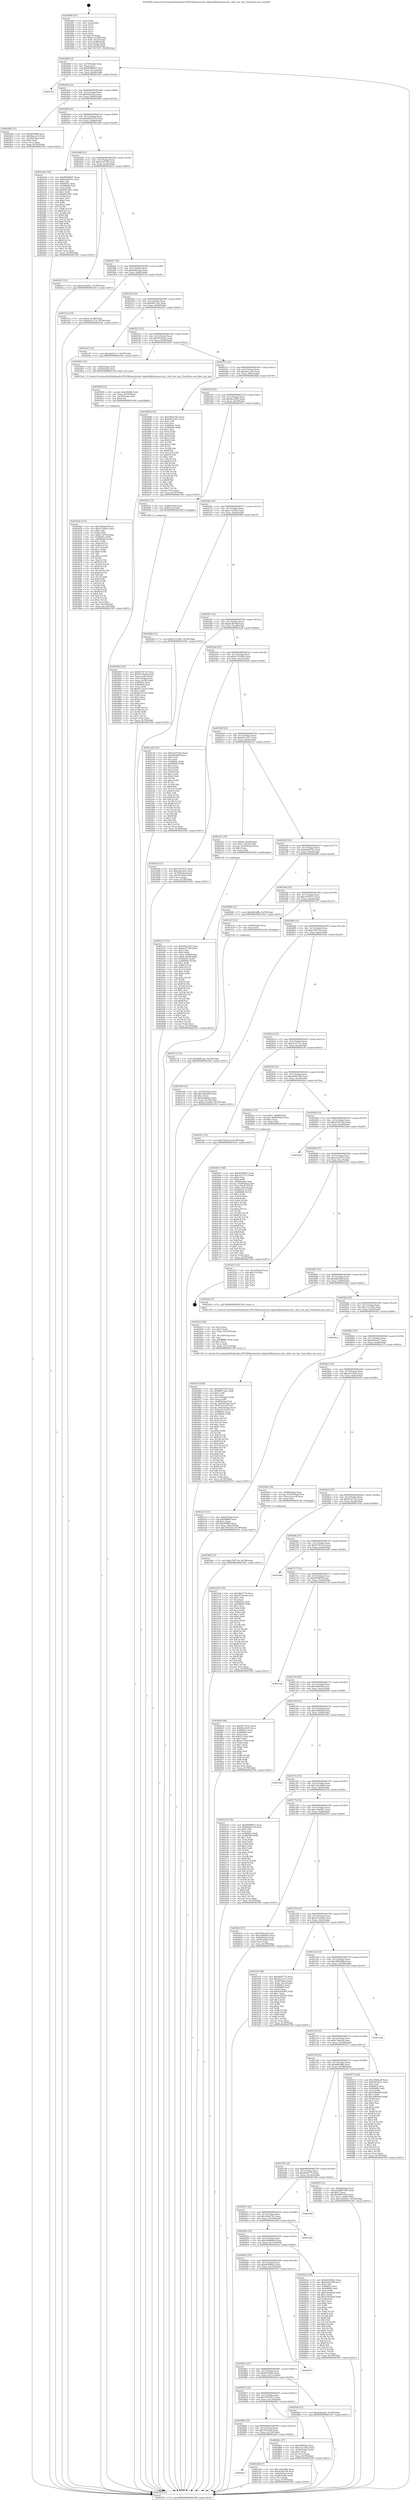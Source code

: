 digraph "0x402460" {
  label = "0x402460 (/mnt/c/Users/mathe/Desktop/tcc/POCII/binaries/extr_kphp-kdbhintsmaccub.c_blist_iter_has_Final-ollvm.out::main(0))"
  labelloc = "t"
  node[shape=record]

  Entry [label="",width=0.3,height=0.3,shape=circle,fillcolor=black,style=filled]
  "0x40248f" [label="{
     0x40248f [23]\l
     | [instrs]\l
     &nbsp;&nbsp;0x40248f \<+3\>: mov -0x78(%rbp),%eax\l
     &nbsp;&nbsp;0x402492 \<+2\>: mov %eax,%ecx\l
     &nbsp;&nbsp;0x402494 \<+6\>: sub $0x80098937,%ecx\l
     &nbsp;&nbsp;0x40249a \<+3\>: mov %eax,-0x7c(%rbp)\l
     &nbsp;&nbsp;0x40249d \<+3\>: mov %ecx,-0x80(%rbp)\l
     &nbsp;&nbsp;0x4024a0 \<+6\>: je 0000000000403342 \<main+0xee2\>\l
  }"]
  "0x403342" [label="{
     0x403342\l
  }", style=dashed]
  "0x4024a6" [label="{
     0x4024a6 [25]\l
     | [instrs]\l
     &nbsp;&nbsp;0x4024a6 \<+5\>: jmp 00000000004024ab \<main+0x4b\>\l
     &nbsp;&nbsp;0x4024ab \<+3\>: mov -0x7c(%rbp),%eax\l
     &nbsp;&nbsp;0x4024ae \<+5\>: sub $0x82beefe2,%eax\l
     &nbsp;&nbsp;0x4024b3 \<+6\>: mov %eax,-0x84(%rbp)\l
     &nbsp;&nbsp;0x4024b9 \<+6\>: je 00000000004029bb \<main+0x55b\>\l
  }"]
  Exit [label="",width=0.3,height=0.3,shape=circle,fillcolor=black,style=filled,peripheries=2]
  "0x4029bb" [label="{
     0x4029bb [27]\l
     | [instrs]\l
     &nbsp;&nbsp;0x4029bb \<+5\>: mov $0x8f5d899,%eax\l
     &nbsp;&nbsp;0x4029c0 \<+5\>: mov $0x94acca35,%ecx\l
     &nbsp;&nbsp;0x4029c5 \<+3\>: mov -0x30(%rbp),%edx\l
     &nbsp;&nbsp;0x4029c8 \<+3\>: cmp $0x0,%edx\l
     &nbsp;&nbsp;0x4029cb \<+3\>: cmove %ecx,%eax\l
     &nbsp;&nbsp;0x4029ce \<+3\>: mov %eax,-0x78(%rbp)\l
     &nbsp;&nbsp;0x4029d1 \<+5\>: jmp 0000000000403391 \<main+0xf31\>\l
  }"]
  "0x4024bf" [label="{
     0x4024bf [25]\l
     | [instrs]\l
     &nbsp;&nbsp;0x4024bf \<+5\>: jmp 00000000004024c4 \<main+0x64\>\l
     &nbsp;&nbsp;0x4024c4 \<+3\>: mov -0x7c(%rbp),%eax\l
     &nbsp;&nbsp;0x4024c7 \<+5\>: sub $0x84d32279,%eax\l
     &nbsp;&nbsp;0x4024cc \<+6\>: mov %eax,-0x88(%rbp)\l
     &nbsp;&nbsp;0x4024d2 \<+6\>: je 0000000000402eb8 \<main+0xa58\>\l
  }"]
  "0x403131" [label="{
     0x403131 [12]\l
     | [instrs]\l
     &nbsp;&nbsp;0x403131 \<+7\>: movl $0x8a8f1aaa,-0x78(%rbp)\l
     &nbsp;&nbsp;0x403138 \<+5\>: jmp 0000000000403391 \<main+0xf31\>\l
  }"]
  "0x402eb8" [label="{
     0x402eb8 [144]\l
     | [instrs]\l
     &nbsp;&nbsp;0x402eb8 \<+5\>: mov $0x80098937,%eax\l
     &nbsp;&nbsp;0x402ebd \<+5\>: mov $0xbea6070c,%ecx\l
     &nbsp;&nbsp;0x402ec2 \<+2\>: mov $0x1,%dl\l
     &nbsp;&nbsp;0x402ec4 \<+7\>: mov 0x40605c,%esi\l
     &nbsp;&nbsp;0x402ecb \<+7\>: mov 0x406060,%edi\l
     &nbsp;&nbsp;0x402ed2 \<+3\>: mov %esi,%r8d\l
     &nbsp;&nbsp;0x402ed5 \<+7\>: add $0xf0912f91,%r8d\l
     &nbsp;&nbsp;0x402edc \<+4\>: sub $0x1,%r8d\l
     &nbsp;&nbsp;0x402ee0 \<+7\>: sub $0xf0912f91,%r8d\l
     &nbsp;&nbsp;0x402ee7 \<+4\>: imul %r8d,%esi\l
     &nbsp;&nbsp;0x402eeb \<+3\>: and $0x1,%esi\l
     &nbsp;&nbsp;0x402eee \<+3\>: cmp $0x0,%esi\l
     &nbsp;&nbsp;0x402ef1 \<+4\>: sete %r9b\l
     &nbsp;&nbsp;0x402ef5 \<+3\>: cmp $0xa,%edi\l
     &nbsp;&nbsp;0x402ef8 \<+4\>: setl %r10b\l
     &nbsp;&nbsp;0x402efc \<+3\>: mov %r9b,%r11b\l
     &nbsp;&nbsp;0x402eff \<+4\>: xor $0xff,%r11b\l
     &nbsp;&nbsp;0x402f03 \<+3\>: mov %r10b,%bl\l
     &nbsp;&nbsp;0x402f06 \<+3\>: xor $0xff,%bl\l
     &nbsp;&nbsp;0x402f09 \<+3\>: xor $0x0,%dl\l
     &nbsp;&nbsp;0x402f0c \<+3\>: mov %r11b,%r14b\l
     &nbsp;&nbsp;0x402f0f \<+4\>: and $0x0,%r14b\l
     &nbsp;&nbsp;0x402f13 \<+3\>: and %dl,%r9b\l
     &nbsp;&nbsp;0x402f16 \<+3\>: mov %bl,%r15b\l
     &nbsp;&nbsp;0x402f19 \<+4\>: and $0x0,%r15b\l
     &nbsp;&nbsp;0x402f1d \<+3\>: and %dl,%r10b\l
     &nbsp;&nbsp;0x402f20 \<+3\>: or %r9b,%r14b\l
     &nbsp;&nbsp;0x402f23 \<+3\>: or %r10b,%r15b\l
     &nbsp;&nbsp;0x402f26 \<+3\>: xor %r15b,%r14b\l
     &nbsp;&nbsp;0x402f29 \<+3\>: or %bl,%r11b\l
     &nbsp;&nbsp;0x402f2c \<+4\>: xor $0xff,%r11b\l
     &nbsp;&nbsp;0x402f30 \<+3\>: or $0x0,%dl\l
     &nbsp;&nbsp;0x402f33 \<+3\>: and %dl,%r11b\l
     &nbsp;&nbsp;0x402f36 \<+3\>: or %r11b,%r14b\l
     &nbsp;&nbsp;0x402f39 \<+4\>: test $0x1,%r14b\l
     &nbsp;&nbsp;0x402f3d \<+3\>: cmovne %ecx,%eax\l
     &nbsp;&nbsp;0x402f40 \<+3\>: mov %eax,-0x78(%rbp)\l
     &nbsp;&nbsp;0x402f43 \<+5\>: jmp 0000000000403391 \<main+0xf31\>\l
  }"]
  "0x4024d8" [label="{
     0x4024d8 [25]\l
     | [instrs]\l
     &nbsp;&nbsp;0x4024d8 \<+5\>: jmp 00000000004024dd \<main+0x7d\>\l
     &nbsp;&nbsp;0x4024dd \<+3\>: mov -0x7c(%rbp),%eax\l
     &nbsp;&nbsp;0x4024e0 \<+5\>: sub $0x8a1673fb,%eax\l
     &nbsp;&nbsp;0x4024e5 \<+6\>: mov %eax,-0x8c(%rbp)\l
     &nbsp;&nbsp;0x4024eb \<+6\>: je 0000000000402b13 \<main+0x6b3\>\l
  }"]
  "0x4030fa" [label="{
     0x4030fa [12]\l
     | [instrs]\l
     &nbsp;&nbsp;0x4030fa \<+7\>: movl $0xc70f77eb,-0x78(%rbp)\l
     &nbsp;&nbsp;0x403101 \<+5\>: jmp 0000000000403391 \<main+0xf31\>\l
  }"]
  "0x402b13" [label="{
     0x402b13 [12]\l
     | [instrs]\l
     &nbsp;&nbsp;0x402b13 \<+7\>: movl $0x1e9a091c,-0x78(%rbp)\l
     &nbsp;&nbsp;0x402b1a \<+5\>: jmp 0000000000403391 \<main+0xf31\>\l
  }"]
  "0x4024f1" [label="{
     0x4024f1 [25]\l
     | [instrs]\l
     &nbsp;&nbsp;0x4024f1 \<+5\>: jmp 00000000004024f6 \<main+0x96\>\l
     &nbsp;&nbsp;0x4024f6 \<+3\>: mov -0x7c(%rbp),%eax\l
     &nbsp;&nbsp;0x4024f9 \<+5\>: sub $0x8a8f1aaa,%eax\l
     &nbsp;&nbsp;0x4024fe \<+6\>: mov %eax,-0x90(%rbp)\l
     &nbsp;&nbsp;0x402504 \<+6\>: je 000000000040315a \<main+0xcfa\>\l
  }"]
  "0x403026" [label="{
     0x403026 [153]\l
     | [instrs]\l
     &nbsp;&nbsp;0x403026 \<+5\>: mov $0x1856ba3f,%esi\l
     &nbsp;&nbsp;0x40302b \<+5\>: mov $0xa7c249ce,%ecx\l
     &nbsp;&nbsp;0x403030 \<+2\>: mov $0x1,%dl\l
     &nbsp;&nbsp;0x403032 \<+3\>: xor %r8d,%r8d\l
     &nbsp;&nbsp;0x403035 \<+7\>: movl $0x0,-0x74(%rbp)\l
     &nbsp;&nbsp;0x40303c \<+8\>: mov 0x40605c,%r9d\l
     &nbsp;&nbsp;0x403044 \<+8\>: mov 0x406060,%r10d\l
     &nbsp;&nbsp;0x40304c \<+4\>: sub $0x1,%r8d\l
     &nbsp;&nbsp;0x403050 \<+3\>: mov %r9d,%r11d\l
     &nbsp;&nbsp;0x403053 \<+3\>: add %r8d,%r11d\l
     &nbsp;&nbsp;0x403056 \<+4\>: imul %r11d,%r9d\l
     &nbsp;&nbsp;0x40305a \<+4\>: and $0x1,%r9d\l
     &nbsp;&nbsp;0x40305e \<+4\>: cmp $0x0,%r9d\l
     &nbsp;&nbsp;0x403062 \<+3\>: sete %bl\l
     &nbsp;&nbsp;0x403065 \<+4\>: cmp $0xa,%r10d\l
     &nbsp;&nbsp;0x403069 \<+4\>: setl %r14b\l
     &nbsp;&nbsp;0x40306d \<+3\>: mov %bl,%r15b\l
     &nbsp;&nbsp;0x403070 \<+4\>: xor $0xff,%r15b\l
     &nbsp;&nbsp;0x403074 \<+3\>: mov %r14b,%r12b\l
     &nbsp;&nbsp;0x403077 \<+4\>: xor $0xff,%r12b\l
     &nbsp;&nbsp;0x40307b \<+3\>: xor $0x0,%dl\l
     &nbsp;&nbsp;0x40307e \<+3\>: mov %r15b,%r13b\l
     &nbsp;&nbsp;0x403081 \<+4\>: and $0x0,%r13b\l
     &nbsp;&nbsp;0x403085 \<+2\>: and %dl,%bl\l
     &nbsp;&nbsp;0x403087 \<+3\>: mov %r12b,%dil\l
     &nbsp;&nbsp;0x40308a \<+4\>: and $0x0,%dil\l
     &nbsp;&nbsp;0x40308e \<+3\>: and %dl,%r14b\l
     &nbsp;&nbsp;0x403091 \<+3\>: or %bl,%r13b\l
     &nbsp;&nbsp;0x403094 \<+3\>: or %r14b,%dil\l
     &nbsp;&nbsp;0x403097 \<+3\>: xor %dil,%r13b\l
     &nbsp;&nbsp;0x40309a \<+3\>: or %r12b,%r15b\l
     &nbsp;&nbsp;0x40309d \<+4\>: xor $0xff,%r15b\l
     &nbsp;&nbsp;0x4030a1 \<+3\>: or $0x0,%dl\l
     &nbsp;&nbsp;0x4030a4 \<+3\>: and %dl,%r15b\l
     &nbsp;&nbsp;0x4030a7 \<+3\>: or %r15b,%r13b\l
     &nbsp;&nbsp;0x4030aa \<+4\>: test $0x1,%r13b\l
     &nbsp;&nbsp;0x4030ae \<+3\>: cmovne %ecx,%esi\l
     &nbsp;&nbsp;0x4030b1 \<+3\>: mov %esi,-0x78(%rbp)\l
     &nbsp;&nbsp;0x4030b4 \<+6\>: mov %eax,-0x130(%rbp)\l
     &nbsp;&nbsp;0x4030ba \<+5\>: jmp 0000000000403391 \<main+0xf31\>\l
  }"]
  "0x40315a" [label="{
     0x40315a [19]\l
     | [instrs]\l
     &nbsp;&nbsp;0x40315a \<+7\>: movl $0x0,-0x38(%rbp)\l
     &nbsp;&nbsp;0x403161 \<+7\>: movl $0xf433c732,-0x78(%rbp)\l
     &nbsp;&nbsp;0x403168 \<+5\>: jmp 0000000000403391 \<main+0xf31\>\l
  }"]
  "0x40250a" [label="{
     0x40250a [25]\l
     | [instrs]\l
     &nbsp;&nbsp;0x40250a \<+5\>: jmp 000000000040250f \<main+0xaf\>\l
     &nbsp;&nbsp;0x40250f \<+3\>: mov -0x7c(%rbp),%eax\l
     &nbsp;&nbsp;0x402512 \<+5\>: sub $0x8f811adc,%eax\l
     &nbsp;&nbsp;0x402517 \<+6\>: mov %eax,-0x94(%rbp)\l
     &nbsp;&nbsp;0x40251d \<+6\>: je 0000000000402e07 \<main+0x9a7\>\l
  }"]
  "0x40300f" [label="{
     0x40300f [23]\l
     | [instrs]\l
     &nbsp;&nbsp;0x40300f \<+10\>: movabs $0x4040b6,%rdi\l
     &nbsp;&nbsp;0x403019 \<+3\>: mov %eax,-0x70(%rbp)\l
     &nbsp;&nbsp;0x40301c \<+3\>: mov -0x70(%rbp),%esi\l
     &nbsp;&nbsp;0x40301f \<+2\>: mov $0x0,%al\l
     &nbsp;&nbsp;0x403021 \<+5\>: call 0000000000401040 \<printf@plt\>\l
     | [calls]\l
     &nbsp;&nbsp;0x401040 \{1\} (unknown)\l
  }"]
  "0x402e07" [label="{
     0x402e07 [12]\l
     | [instrs]\l
     &nbsp;&nbsp;0x402e07 \<+7\>: movl $0xe8e03c17,-0x78(%rbp)\l
     &nbsp;&nbsp;0x402e0e \<+5\>: jmp 0000000000403391 \<main+0xf31\>\l
  }"]
  "0x402523" [label="{
     0x402523 [25]\l
     | [instrs]\l
     &nbsp;&nbsp;0x402523 \<+5\>: jmp 0000000000402528 \<main+0xc8\>\l
     &nbsp;&nbsp;0x402528 \<+3\>: mov -0x7c(%rbp),%eax\l
     &nbsp;&nbsp;0x40252b \<+5\>: sub $0x9393dc2c,%eax\l
     &nbsp;&nbsp;0x402530 \<+6\>: mov %eax,-0x98(%rbp)\l
     &nbsp;&nbsp;0x402536 \<+6\>: je 0000000000403003 \<main+0xba3\>\l
  }"]
  "0x402d5f" [label="{
     0x402d5f [168]\l
     | [instrs]\l
     &nbsp;&nbsp;0x402d5f \<+5\>: mov $0xd32d73b5,%ecx\l
     &nbsp;&nbsp;0x402d64 \<+5\>: mov $0x8f811adc,%edx\l
     &nbsp;&nbsp;0x402d69 \<+3\>: mov $0x1,%dil\l
     &nbsp;&nbsp;0x402d6c \<+2\>: xor %esi,%esi\l
     &nbsp;&nbsp;0x402d6e \<+7\>: mov -0x12c(%rbp),%r8d\l
     &nbsp;&nbsp;0x402d75 \<+4\>: imul %eax,%r8d\l
     &nbsp;&nbsp;0x402d79 \<+4\>: mov -0x60(%rbp),%r9\l
     &nbsp;&nbsp;0x402d7d \<+4\>: movslq -0x64(%rbp),%r10\l
     &nbsp;&nbsp;0x402d81 \<+4\>: mov (%r9,%r10,8),%r9\l
     &nbsp;&nbsp;0x402d85 \<+4\>: movslq -0x6c(%rbp),%r10\l
     &nbsp;&nbsp;0x402d89 \<+4\>: mov %r8d,(%r9,%r10,4)\l
     &nbsp;&nbsp;0x402d8d \<+7\>: mov 0x40605c,%eax\l
     &nbsp;&nbsp;0x402d94 \<+8\>: mov 0x406060,%r8d\l
     &nbsp;&nbsp;0x402d9c \<+3\>: sub $0x1,%esi\l
     &nbsp;&nbsp;0x402d9f \<+3\>: mov %eax,%r11d\l
     &nbsp;&nbsp;0x402da2 \<+3\>: add %esi,%r11d\l
     &nbsp;&nbsp;0x402da5 \<+4\>: imul %r11d,%eax\l
     &nbsp;&nbsp;0x402da9 \<+3\>: and $0x1,%eax\l
     &nbsp;&nbsp;0x402dac \<+3\>: cmp $0x0,%eax\l
     &nbsp;&nbsp;0x402daf \<+3\>: sete %bl\l
     &nbsp;&nbsp;0x402db2 \<+4\>: cmp $0xa,%r8d\l
     &nbsp;&nbsp;0x402db6 \<+4\>: setl %r14b\l
     &nbsp;&nbsp;0x402dba \<+3\>: mov %bl,%r15b\l
     &nbsp;&nbsp;0x402dbd \<+4\>: xor $0xff,%r15b\l
     &nbsp;&nbsp;0x402dc1 \<+3\>: mov %r14b,%r12b\l
     &nbsp;&nbsp;0x402dc4 \<+4\>: xor $0xff,%r12b\l
     &nbsp;&nbsp;0x402dc8 \<+4\>: xor $0x0,%dil\l
     &nbsp;&nbsp;0x402dcc \<+3\>: mov %r15b,%r13b\l
     &nbsp;&nbsp;0x402dcf \<+4\>: and $0x0,%r13b\l
     &nbsp;&nbsp;0x402dd3 \<+3\>: and %dil,%bl\l
     &nbsp;&nbsp;0x402dd6 \<+3\>: mov %r12b,%al\l
     &nbsp;&nbsp;0x402dd9 \<+2\>: and $0x0,%al\l
     &nbsp;&nbsp;0x402ddb \<+3\>: and %dil,%r14b\l
     &nbsp;&nbsp;0x402dde \<+3\>: or %bl,%r13b\l
     &nbsp;&nbsp;0x402de1 \<+3\>: or %r14b,%al\l
     &nbsp;&nbsp;0x402de4 \<+3\>: xor %al,%r13b\l
     &nbsp;&nbsp;0x402de7 \<+3\>: or %r12b,%r15b\l
     &nbsp;&nbsp;0x402dea \<+4\>: xor $0xff,%r15b\l
     &nbsp;&nbsp;0x402dee \<+4\>: or $0x0,%dil\l
     &nbsp;&nbsp;0x402df2 \<+3\>: and %dil,%r15b\l
     &nbsp;&nbsp;0x402df5 \<+3\>: or %r15b,%r13b\l
     &nbsp;&nbsp;0x402df8 \<+4\>: test $0x1,%r13b\l
     &nbsp;&nbsp;0x402dfc \<+3\>: cmovne %edx,%ecx\l
     &nbsp;&nbsp;0x402dff \<+3\>: mov %ecx,-0x78(%rbp)\l
     &nbsp;&nbsp;0x402e02 \<+5\>: jmp 0000000000403391 \<main+0xf31\>\l
  }"]
  "0x403003" [label="{
     0x403003 [12]\l
     | [instrs]\l
     &nbsp;&nbsp;0x403003 \<+4\>: mov -0x60(%rbp),%rdi\l
     &nbsp;&nbsp;0x403007 \<+3\>: mov -0x50(%rbp),%esi\l
     &nbsp;&nbsp;0x40300a \<+5\>: call 00000000004015e0 \<blist_iter_has\>\l
     | [calls]\l
     &nbsp;&nbsp;0x4015e0 \{1\} (/mnt/c/Users/mathe/Desktop/tcc/POCII/binaries/extr_kphp-kdbhintsmaccub.c_blist_iter_has_Final-ollvm.out::blist_iter_has)\l
  }"]
  "0x40253c" [label="{
     0x40253c [25]\l
     | [instrs]\l
     &nbsp;&nbsp;0x40253c \<+5\>: jmp 0000000000402541 \<main+0xe1\>\l
     &nbsp;&nbsp;0x402541 \<+3\>: mov -0x7c(%rbp),%eax\l
     &nbsp;&nbsp;0x402544 \<+5\>: sub $0x94acca35,%eax\l
     &nbsp;&nbsp;0x402549 \<+6\>: mov %eax,-0x9c(%rbp)\l
     &nbsp;&nbsp;0x40254f \<+6\>: je 00000000004029d6 \<main+0x576\>\l
  }"]
  "0x402d33" [label="{
     0x402d33 [44]\l
     | [instrs]\l
     &nbsp;&nbsp;0x402d33 \<+2\>: xor %ecx,%ecx\l
     &nbsp;&nbsp;0x402d35 \<+5\>: mov $0x2,%edx\l
     &nbsp;&nbsp;0x402d3a \<+6\>: mov %edx,-0x128(%rbp)\l
     &nbsp;&nbsp;0x402d40 \<+1\>: cltd\l
     &nbsp;&nbsp;0x402d41 \<+6\>: mov -0x128(%rbp),%esi\l
     &nbsp;&nbsp;0x402d47 \<+2\>: idiv %esi\l
     &nbsp;&nbsp;0x402d49 \<+6\>: imul $0xfffffffe,%edx,%edx\l
     &nbsp;&nbsp;0x402d4f \<+3\>: sub $0x1,%ecx\l
     &nbsp;&nbsp;0x402d52 \<+2\>: sub %ecx,%edx\l
     &nbsp;&nbsp;0x402d54 \<+6\>: mov %edx,-0x12c(%rbp)\l
     &nbsp;&nbsp;0x402d5a \<+5\>: call 0000000000401160 \<next_i\>\l
     | [calls]\l
     &nbsp;&nbsp;0x401160 \{1\} (/mnt/c/Users/mathe/Desktop/tcc/POCII/binaries/extr_kphp-kdbhintsmaccub.c_blist_iter_has_Final-ollvm.out::next_i)\l
  }"]
  "0x4029d6" [label="{
     0x4029d6 [134]\l
     | [instrs]\l
     &nbsp;&nbsp;0x4029d6 \<+5\>: mov $0x540a27b3,%eax\l
     &nbsp;&nbsp;0x4029db \<+5\>: mov $0xb45c3527,%ecx\l
     &nbsp;&nbsp;0x4029e0 \<+2\>: mov $0x1,%dl\l
     &nbsp;&nbsp;0x4029e2 \<+2\>: xor %esi,%esi\l
     &nbsp;&nbsp;0x4029e4 \<+7\>: mov 0x40605c,%edi\l
     &nbsp;&nbsp;0x4029eb \<+8\>: mov 0x406060,%r8d\l
     &nbsp;&nbsp;0x4029f3 \<+3\>: sub $0x1,%esi\l
     &nbsp;&nbsp;0x4029f6 \<+3\>: mov %edi,%r9d\l
     &nbsp;&nbsp;0x4029f9 \<+3\>: add %esi,%r9d\l
     &nbsp;&nbsp;0x4029fc \<+4\>: imul %r9d,%edi\l
     &nbsp;&nbsp;0x402a00 \<+3\>: and $0x1,%edi\l
     &nbsp;&nbsp;0x402a03 \<+3\>: cmp $0x0,%edi\l
     &nbsp;&nbsp;0x402a06 \<+4\>: sete %r10b\l
     &nbsp;&nbsp;0x402a0a \<+4\>: cmp $0xa,%r8d\l
     &nbsp;&nbsp;0x402a0e \<+4\>: setl %r11b\l
     &nbsp;&nbsp;0x402a12 \<+3\>: mov %r10b,%bl\l
     &nbsp;&nbsp;0x402a15 \<+3\>: xor $0xff,%bl\l
     &nbsp;&nbsp;0x402a18 \<+3\>: mov %r11b,%r14b\l
     &nbsp;&nbsp;0x402a1b \<+4\>: xor $0xff,%r14b\l
     &nbsp;&nbsp;0x402a1f \<+3\>: xor $0x1,%dl\l
     &nbsp;&nbsp;0x402a22 \<+3\>: mov %bl,%r15b\l
     &nbsp;&nbsp;0x402a25 \<+4\>: and $0xff,%r15b\l
     &nbsp;&nbsp;0x402a29 \<+3\>: and %dl,%r10b\l
     &nbsp;&nbsp;0x402a2c \<+3\>: mov %r14b,%r12b\l
     &nbsp;&nbsp;0x402a2f \<+4\>: and $0xff,%r12b\l
     &nbsp;&nbsp;0x402a33 \<+3\>: and %dl,%r11b\l
     &nbsp;&nbsp;0x402a36 \<+3\>: or %r10b,%r15b\l
     &nbsp;&nbsp;0x402a39 \<+3\>: or %r11b,%r12b\l
     &nbsp;&nbsp;0x402a3c \<+3\>: xor %r12b,%r15b\l
     &nbsp;&nbsp;0x402a3f \<+3\>: or %r14b,%bl\l
     &nbsp;&nbsp;0x402a42 \<+3\>: xor $0xff,%bl\l
     &nbsp;&nbsp;0x402a45 \<+3\>: or $0x1,%dl\l
     &nbsp;&nbsp;0x402a48 \<+2\>: and %dl,%bl\l
     &nbsp;&nbsp;0x402a4a \<+3\>: or %bl,%r15b\l
     &nbsp;&nbsp;0x402a4d \<+4\>: test $0x1,%r15b\l
     &nbsp;&nbsp;0x402a51 \<+3\>: cmovne %ecx,%eax\l
     &nbsp;&nbsp;0x402a54 \<+3\>: mov %eax,-0x78(%rbp)\l
     &nbsp;&nbsp;0x402a57 \<+5\>: jmp 0000000000403391 \<main+0xf31\>\l
  }"]
  "0x402555" [label="{
     0x402555 [25]\l
     | [instrs]\l
     &nbsp;&nbsp;0x402555 \<+5\>: jmp 000000000040255a \<main+0xfa\>\l
     &nbsp;&nbsp;0x40255a \<+3\>: mov -0x7c(%rbp),%eax\l
     &nbsp;&nbsp;0x40255d \<+5\>: sub $0x96c220f5,%eax\l
     &nbsp;&nbsp;0x402562 \<+6\>: mov %eax,-0xa0(%rbp)\l
     &nbsp;&nbsp;0x402568 \<+6\>: je 000000000040293c \<main+0x4dc\>\l
  }"]
  "0x4028a7" [label="{
     0x4028a7\l
  }", style=dashed]
  "0x40293c" [label="{
     0x40293c [13]\l
     | [instrs]\l
     &nbsp;&nbsp;0x40293c \<+4\>: mov -0x48(%rbp),%rax\l
     &nbsp;&nbsp;0x402940 \<+4\>: mov 0x8(%rax),%rdi\l
     &nbsp;&nbsp;0x402944 \<+5\>: call 0000000000401060 \<atoi@plt\>\l
     | [calls]\l
     &nbsp;&nbsp;0x401060 \{1\} (unknown)\l
  }"]
  "0x40256e" [label="{
     0x40256e [25]\l
     | [instrs]\l
     &nbsp;&nbsp;0x40256e \<+5\>: jmp 0000000000402573 \<main+0x113\>\l
     &nbsp;&nbsp;0x402573 \<+3\>: mov -0x7c(%rbp),%eax\l
     &nbsp;&nbsp;0x402576 \<+5\>: sub $0xa7c249ce,%eax\l
     &nbsp;&nbsp;0x40257b \<+6\>: mov %eax,-0xa4(%rbp)\l
     &nbsp;&nbsp;0x402581 \<+6\>: je 00000000004030bf \<main+0xc5f\>\l
  }"]
  "0x402c8d" [label="{
     0x402c8d [27]\l
     | [instrs]\l
     &nbsp;&nbsp;0x402c8d \<+5\>: mov $0x1adc346b,%eax\l
     &nbsp;&nbsp;0x402c92 \<+5\>: mov $0xabc8b748,%ecx\l
     &nbsp;&nbsp;0x402c97 \<+3\>: mov -0x6c(%rbp),%edx\l
     &nbsp;&nbsp;0x402c9a \<+3\>: cmp -0x68(%rbp),%edx\l
     &nbsp;&nbsp;0x402c9d \<+3\>: cmovl %ecx,%eax\l
     &nbsp;&nbsp;0x402ca0 \<+3\>: mov %eax,-0x78(%rbp)\l
     &nbsp;&nbsp;0x402ca3 \<+5\>: jmp 0000000000403391 \<main+0xf31\>\l
  }"]
  "0x4030bf" [label="{
     0x4030bf [12]\l
     | [instrs]\l
     &nbsp;&nbsp;0x4030bf \<+7\>: movl $0xb1352d83,-0x78(%rbp)\l
     &nbsp;&nbsp;0x4030c6 \<+5\>: jmp 0000000000403391 \<main+0xf31\>\l
  }"]
  "0x402587" [label="{
     0x402587 [25]\l
     | [instrs]\l
     &nbsp;&nbsp;0x402587 \<+5\>: jmp 000000000040258c \<main+0x12c\>\l
     &nbsp;&nbsp;0x40258c \<+3\>: mov -0x7c(%rbp),%eax\l
     &nbsp;&nbsp;0x40258f \<+5\>: sub $0xabc8b748,%eax\l
     &nbsp;&nbsp;0x402594 \<+6\>: mov %eax,-0xa8(%rbp)\l
     &nbsp;&nbsp;0x40259a \<+6\>: je 0000000000402ca8 \<main+0x848\>\l
  }"]
  "0x402be1" [label="{
     0x402be1 [160]\l
     | [instrs]\l
     &nbsp;&nbsp;0x402be1 \<+5\>: mov $0x6430b9e5,%ecx\l
     &nbsp;&nbsp;0x402be6 \<+5\>: mov $0xcb1c571c,%edx\l
     &nbsp;&nbsp;0x402beb \<+3\>: mov $0x1,%sil\l
     &nbsp;&nbsp;0x402bee \<+3\>: xor %r8d,%r8d\l
     &nbsp;&nbsp;0x402bf1 \<+4\>: mov -0x60(%rbp),%rdi\l
     &nbsp;&nbsp;0x402bf5 \<+4\>: movslq -0x64(%rbp),%r9\l
     &nbsp;&nbsp;0x402bf9 \<+4\>: mov %rax,(%rdi,%r9,8)\l
     &nbsp;&nbsp;0x402bfd \<+7\>: movl $0x0,-0x6c(%rbp)\l
     &nbsp;&nbsp;0x402c04 \<+8\>: mov 0x40605c,%r10d\l
     &nbsp;&nbsp;0x402c0c \<+8\>: mov 0x406060,%r11d\l
     &nbsp;&nbsp;0x402c14 \<+4\>: sub $0x1,%r8d\l
     &nbsp;&nbsp;0x402c18 \<+3\>: mov %r10d,%ebx\l
     &nbsp;&nbsp;0x402c1b \<+3\>: add %r8d,%ebx\l
     &nbsp;&nbsp;0x402c1e \<+4\>: imul %ebx,%r10d\l
     &nbsp;&nbsp;0x402c22 \<+4\>: and $0x1,%r10d\l
     &nbsp;&nbsp;0x402c26 \<+4\>: cmp $0x0,%r10d\l
     &nbsp;&nbsp;0x402c2a \<+4\>: sete %r14b\l
     &nbsp;&nbsp;0x402c2e \<+4\>: cmp $0xa,%r11d\l
     &nbsp;&nbsp;0x402c32 \<+4\>: setl %r15b\l
     &nbsp;&nbsp;0x402c36 \<+3\>: mov %r14b,%r12b\l
     &nbsp;&nbsp;0x402c39 \<+4\>: xor $0xff,%r12b\l
     &nbsp;&nbsp;0x402c3d \<+3\>: mov %r15b,%r13b\l
     &nbsp;&nbsp;0x402c40 \<+4\>: xor $0xff,%r13b\l
     &nbsp;&nbsp;0x402c44 \<+4\>: xor $0x1,%sil\l
     &nbsp;&nbsp;0x402c48 \<+3\>: mov %r12b,%al\l
     &nbsp;&nbsp;0x402c4b \<+2\>: and $0xff,%al\l
     &nbsp;&nbsp;0x402c4d \<+3\>: and %sil,%r14b\l
     &nbsp;&nbsp;0x402c50 \<+3\>: mov %r13b,%dil\l
     &nbsp;&nbsp;0x402c53 \<+4\>: and $0xff,%dil\l
     &nbsp;&nbsp;0x402c57 \<+3\>: and %sil,%r15b\l
     &nbsp;&nbsp;0x402c5a \<+3\>: or %r14b,%al\l
     &nbsp;&nbsp;0x402c5d \<+3\>: or %r15b,%dil\l
     &nbsp;&nbsp;0x402c60 \<+3\>: xor %dil,%al\l
     &nbsp;&nbsp;0x402c63 \<+3\>: or %r13b,%r12b\l
     &nbsp;&nbsp;0x402c66 \<+4\>: xor $0xff,%r12b\l
     &nbsp;&nbsp;0x402c6a \<+4\>: or $0x1,%sil\l
     &nbsp;&nbsp;0x402c6e \<+3\>: and %sil,%r12b\l
     &nbsp;&nbsp;0x402c71 \<+3\>: or %r12b,%al\l
     &nbsp;&nbsp;0x402c74 \<+2\>: test $0x1,%al\l
     &nbsp;&nbsp;0x402c76 \<+3\>: cmovne %edx,%ecx\l
     &nbsp;&nbsp;0x402c79 \<+3\>: mov %ecx,-0x78(%rbp)\l
     &nbsp;&nbsp;0x402c7c \<+5\>: jmp 0000000000403391 \<main+0xf31\>\l
  }"]
  "0x402ca8" [label="{
     0x402ca8 [134]\l
     | [instrs]\l
     &nbsp;&nbsp;0x402ca8 \<+5\>: mov $0xd32d73b5,%eax\l
     &nbsp;&nbsp;0x402cad \<+5\>: mov $0xddfcd46f,%ecx\l
     &nbsp;&nbsp;0x402cb2 \<+2\>: mov $0x1,%dl\l
     &nbsp;&nbsp;0x402cb4 \<+2\>: xor %esi,%esi\l
     &nbsp;&nbsp;0x402cb6 \<+7\>: mov 0x40605c,%edi\l
     &nbsp;&nbsp;0x402cbd \<+8\>: mov 0x406060,%r8d\l
     &nbsp;&nbsp;0x402cc5 \<+3\>: sub $0x1,%esi\l
     &nbsp;&nbsp;0x402cc8 \<+3\>: mov %edi,%r9d\l
     &nbsp;&nbsp;0x402ccb \<+3\>: add %esi,%r9d\l
     &nbsp;&nbsp;0x402cce \<+4\>: imul %r9d,%edi\l
     &nbsp;&nbsp;0x402cd2 \<+3\>: and $0x1,%edi\l
     &nbsp;&nbsp;0x402cd5 \<+3\>: cmp $0x0,%edi\l
     &nbsp;&nbsp;0x402cd8 \<+4\>: sete %r10b\l
     &nbsp;&nbsp;0x402cdc \<+4\>: cmp $0xa,%r8d\l
     &nbsp;&nbsp;0x402ce0 \<+4\>: setl %r11b\l
     &nbsp;&nbsp;0x402ce4 \<+3\>: mov %r10b,%bl\l
     &nbsp;&nbsp;0x402ce7 \<+3\>: xor $0xff,%bl\l
     &nbsp;&nbsp;0x402cea \<+3\>: mov %r11b,%r14b\l
     &nbsp;&nbsp;0x402ced \<+4\>: xor $0xff,%r14b\l
     &nbsp;&nbsp;0x402cf1 \<+3\>: xor $0x1,%dl\l
     &nbsp;&nbsp;0x402cf4 \<+3\>: mov %bl,%r15b\l
     &nbsp;&nbsp;0x402cf7 \<+4\>: and $0xff,%r15b\l
     &nbsp;&nbsp;0x402cfb \<+3\>: and %dl,%r10b\l
     &nbsp;&nbsp;0x402cfe \<+3\>: mov %r14b,%r12b\l
     &nbsp;&nbsp;0x402d01 \<+4\>: and $0xff,%r12b\l
     &nbsp;&nbsp;0x402d05 \<+3\>: and %dl,%r11b\l
     &nbsp;&nbsp;0x402d08 \<+3\>: or %r10b,%r15b\l
     &nbsp;&nbsp;0x402d0b \<+3\>: or %r11b,%r12b\l
     &nbsp;&nbsp;0x402d0e \<+3\>: xor %r12b,%r15b\l
     &nbsp;&nbsp;0x402d11 \<+3\>: or %r14b,%bl\l
     &nbsp;&nbsp;0x402d14 \<+3\>: xor $0xff,%bl\l
     &nbsp;&nbsp;0x402d17 \<+3\>: or $0x1,%dl\l
     &nbsp;&nbsp;0x402d1a \<+2\>: and %dl,%bl\l
     &nbsp;&nbsp;0x402d1c \<+3\>: or %bl,%r15b\l
     &nbsp;&nbsp;0x402d1f \<+4\>: test $0x1,%r15b\l
     &nbsp;&nbsp;0x402d23 \<+3\>: cmovne %ecx,%eax\l
     &nbsp;&nbsp;0x402d26 \<+3\>: mov %eax,-0x78(%rbp)\l
     &nbsp;&nbsp;0x402d29 \<+5\>: jmp 0000000000403391 \<main+0xf31\>\l
  }"]
  "0x4025a0" [label="{
     0x4025a0 [25]\l
     | [instrs]\l
     &nbsp;&nbsp;0x4025a0 \<+5\>: jmp 00000000004025a5 \<main+0x145\>\l
     &nbsp;&nbsp;0x4025a5 \<+3\>: mov -0x7c(%rbp),%eax\l
     &nbsp;&nbsp;0x4025a8 \<+5\>: sub $0xb1352d83,%eax\l
     &nbsp;&nbsp;0x4025ad \<+6\>: mov %eax,-0xac(%rbp)\l
     &nbsp;&nbsp;0x4025b3 \<+6\>: je 00000000004030cb \<main+0xc6b\>\l
  }"]
  "0x402a7a" [label="{
     0x402a7a [153]\l
     | [instrs]\l
     &nbsp;&nbsp;0x402a7a \<+5\>: mov $0x540a27b3,%ecx\l
     &nbsp;&nbsp;0x402a7f \<+5\>: mov $0x8a1673fb,%edx\l
     &nbsp;&nbsp;0x402a84 \<+3\>: mov $0x1,%sil\l
     &nbsp;&nbsp;0x402a87 \<+3\>: xor %r8d,%r8d\l
     &nbsp;&nbsp;0x402a8a \<+4\>: mov %rax,-0x60(%rbp)\l
     &nbsp;&nbsp;0x402a8e \<+7\>: movl $0x0,-0x64(%rbp)\l
     &nbsp;&nbsp;0x402a95 \<+8\>: mov 0x40605c,%r9d\l
     &nbsp;&nbsp;0x402a9d \<+8\>: mov 0x406060,%r10d\l
     &nbsp;&nbsp;0x402aa5 \<+4\>: sub $0x1,%r8d\l
     &nbsp;&nbsp;0x402aa9 \<+3\>: mov %r9d,%r11d\l
     &nbsp;&nbsp;0x402aac \<+3\>: add %r8d,%r11d\l
     &nbsp;&nbsp;0x402aaf \<+4\>: imul %r11d,%r9d\l
     &nbsp;&nbsp;0x402ab3 \<+4\>: and $0x1,%r9d\l
     &nbsp;&nbsp;0x402ab7 \<+4\>: cmp $0x0,%r9d\l
     &nbsp;&nbsp;0x402abb \<+3\>: sete %bl\l
     &nbsp;&nbsp;0x402abe \<+4\>: cmp $0xa,%r10d\l
     &nbsp;&nbsp;0x402ac2 \<+4\>: setl %r14b\l
     &nbsp;&nbsp;0x402ac6 \<+3\>: mov %bl,%r15b\l
     &nbsp;&nbsp;0x402ac9 \<+4\>: xor $0xff,%r15b\l
     &nbsp;&nbsp;0x402acd \<+3\>: mov %r14b,%r12b\l
     &nbsp;&nbsp;0x402ad0 \<+4\>: xor $0xff,%r12b\l
     &nbsp;&nbsp;0x402ad4 \<+4\>: xor $0x1,%sil\l
     &nbsp;&nbsp;0x402ad8 \<+3\>: mov %r15b,%r13b\l
     &nbsp;&nbsp;0x402adb \<+4\>: and $0xff,%r13b\l
     &nbsp;&nbsp;0x402adf \<+3\>: and %sil,%bl\l
     &nbsp;&nbsp;0x402ae2 \<+3\>: mov %r12b,%al\l
     &nbsp;&nbsp;0x402ae5 \<+2\>: and $0xff,%al\l
     &nbsp;&nbsp;0x402ae7 \<+3\>: and %sil,%r14b\l
     &nbsp;&nbsp;0x402aea \<+3\>: or %bl,%r13b\l
     &nbsp;&nbsp;0x402aed \<+3\>: or %r14b,%al\l
     &nbsp;&nbsp;0x402af0 \<+3\>: xor %al,%r13b\l
     &nbsp;&nbsp;0x402af3 \<+3\>: or %r12b,%r15b\l
     &nbsp;&nbsp;0x402af6 \<+4\>: xor $0xff,%r15b\l
     &nbsp;&nbsp;0x402afa \<+4\>: or $0x1,%sil\l
     &nbsp;&nbsp;0x402afe \<+3\>: and %sil,%r15b\l
     &nbsp;&nbsp;0x402b01 \<+3\>: or %r15b,%r13b\l
     &nbsp;&nbsp;0x402b04 \<+4\>: test $0x1,%r13b\l
     &nbsp;&nbsp;0x402b08 \<+3\>: cmovne %edx,%ecx\l
     &nbsp;&nbsp;0x402b0b \<+3\>: mov %ecx,-0x78(%rbp)\l
     &nbsp;&nbsp;0x402b0e \<+5\>: jmp 0000000000403391 \<main+0xf31\>\l
  }"]
  "0x4030cb" [label="{
     0x4030cb [27]\l
     | [instrs]\l
     &nbsp;&nbsp;0x4030cb \<+5\>: mov $0xc307957c,%eax\l
     &nbsp;&nbsp;0x4030d0 \<+5\>: mov $0xed210ef5,%ecx\l
     &nbsp;&nbsp;0x4030d5 \<+3\>: mov -0x74(%rbp),%edx\l
     &nbsp;&nbsp;0x4030d8 \<+3\>: cmp -0x54(%rbp),%edx\l
     &nbsp;&nbsp;0x4030db \<+3\>: cmovl %ecx,%eax\l
     &nbsp;&nbsp;0x4030de \<+3\>: mov %eax,-0x78(%rbp)\l
     &nbsp;&nbsp;0x4030e1 \<+5\>: jmp 0000000000403391 \<main+0xf31\>\l
  }"]
  "0x4025b9" [label="{
     0x4025b9 [25]\l
     | [instrs]\l
     &nbsp;&nbsp;0x4025b9 \<+5\>: jmp 00000000004025be \<main+0x15e\>\l
     &nbsp;&nbsp;0x4025be \<+3\>: mov -0x7c(%rbp),%eax\l
     &nbsp;&nbsp;0x4025c1 \<+5\>: sub $0xb45c3527,%eax\l
     &nbsp;&nbsp;0x4025c6 \<+6\>: mov %eax,-0xb0(%rbp)\l
     &nbsp;&nbsp;0x4025cc \<+6\>: je 0000000000402a5c \<main+0x5fc\>\l
  }"]
  "0x402949" [label="{
     0x402949 [102]\l
     | [instrs]\l
     &nbsp;&nbsp;0x402949 \<+5\>: mov $0xf537b723,%ecx\l
     &nbsp;&nbsp;0x40294e \<+5\>: mov $0x6f519a4d,%edx\l
     &nbsp;&nbsp;0x402953 \<+3\>: mov %eax,-0x4c(%rbp)\l
     &nbsp;&nbsp;0x402956 \<+3\>: mov -0x4c(%rbp),%eax\l
     &nbsp;&nbsp;0x402959 \<+3\>: mov %eax,-0x30(%rbp)\l
     &nbsp;&nbsp;0x40295c \<+7\>: mov 0x40605c,%eax\l
     &nbsp;&nbsp;0x402963 \<+7\>: mov 0x406060,%esi\l
     &nbsp;&nbsp;0x40296a \<+3\>: mov %eax,%r8d\l
     &nbsp;&nbsp;0x40296d \<+7\>: add $0xfd723e26,%r8d\l
     &nbsp;&nbsp;0x402974 \<+4\>: sub $0x1,%r8d\l
     &nbsp;&nbsp;0x402978 \<+7\>: sub $0xfd723e26,%r8d\l
     &nbsp;&nbsp;0x40297f \<+4\>: imul %r8d,%eax\l
     &nbsp;&nbsp;0x402983 \<+3\>: and $0x1,%eax\l
     &nbsp;&nbsp;0x402986 \<+3\>: cmp $0x0,%eax\l
     &nbsp;&nbsp;0x402989 \<+4\>: sete %r9b\l
     &nbsp;&nbsp;0x40298d \<+3\>: cmp $0xa,%esi\l
     &nbsp;&nbsp;0x402990 \<+4\>: setl %r10b\l
     &nbsp;&nbsp;0x402994 \<+3\>: mov %r9b,%r11b\l
     &nbsp;&nbsp;0x402997 \<+3\>: and %r10b,%r11b\l
     &nbsp;&nbsp;0x40299a \<+3\>: xor %r10b,%r9b\l
     &nbsp;&nbsp;0x40299d \<+3\>: or %r9b,%r11b\l
     &nbsp;&nbsp;0x4029a0 \<+4\>: test $0x1,%r11b\l
     &nbsp;&nbsp;0x4029a4 \<+3\>: cmovne %edx,%ecx\l
     &nbsp;&nbsp;0x4029a7 \<+3\>: mov %ecx,-0x78(%rbp)\l
     &nbsp;&nbsp;0x4029aa \<+5\>: jmp 0000000000403391 \<main+0xf31\>\l
  }"]
  "0x402a5c" [label="{
     0x402a5c [30]\l
     | [instrs]\l
     &nbsp;&nbsp;0x402a5c \<+7\>: movl $0x64,-0x50(%rbp)\l
     &nbsp;&nbsp;0x402a63 \<+7\>: movl $0x1,-0x54(%rbp)\l
     &nbsp;&nbsp;0x402a6a \<+4\>: movslq -0x54(%rbp),%rax\l
     &nbsp;&nbsp;0x402a6e \<+4\>: shl $0x3,%rax\l
     &nbsp;&nbsp;0x402a72 \<+3\>: mov %rax,%rdi\l
     &nbsp;&nbsp;0x402a75 \<+5\>: call 0000000000401050 \<malloc@plt\>\l
     | [calls]\l
     &nbsp;&nbsp;0x401050 \{1\} (unknown)\l
  }"]
  "0x4025d2" [label="{
     0x4025d2 [25]\l
     | [instrs]\l
     &nbsp;&nbsp;0x4025d2 \<+5\>: jmp 00000000004025d7 \<main+0x177\>\l
     &nbsp;&nbsp;0x4025d7 \<+3\>: mov -0x7c(%rbp),%eax\l
     &nbsp;&nbsp;0x4025da \<+5\>: sub $0xbea6070c,%eax\l
     &nbsp;&nbsp;0x4025df \<+6\>: mov %eax,-0xb4(%rbp)\l
     &nbsp;&nbsp;0x4025e5 \<+6\>: je 0000000000402f48 \<main+0xae8\>\l
  }"]
  "0x402460" [label="{
     0x402460 [47]\l
     | [instrs]\l
     &nbsp;&nbsp;0x402460 \<+1\>: push %rbp\l
     &nbsp;&nbsp;0x402461 \<+3\>: mov %rsp,%rbp\l
     &nbsp;&nbsp;0x402464 \<+2\>: push %r15\l
     &nbsp;&nbsp;0x402466 \<+2\>: push %r14\l
     &nbsp;&nbsp;0x402468 \<+2\>: push %r13\l
     &nbsp;&nbsp;0x40246a \<+2\>: push %r12\l
     &nbsp;&nbsp;0x40246c \<+1\>: push %rbx\l
     &nbsp;&nbsp;0x40246d \<+7\>: sub $0x118,%rsp\l
     &nbsp;&nbsp;0x402474 \<+7\>: movl $0x0,-0x38(%rbp)\l
     &nbsp;&nbsp;0x40247b \<+3\>: mov %edi,-0x3c(%rbp)\l
     &nbsp;&nbsp;0x40247e \<+4\>: mov %rsi,-0x48(%rbp)\l
     &nbsp;&nbsp;0x402482 \<+3\>: mov -0x3c(%rbp),%edi\l
     &nbsp;&nbsp;0x402485 \<+3\>: mov %edi,-0x34(%rbp)\l
     &nbsp;&nbsp;0x402488 \<+7\>: movl $0x70473071,-0x78(%rbp)\l
  }"]
  "0x402f48" [label="{
     0x402f48 [12]\l
     | [instrs]\l
     &nbsp;&nbsp;0x402f48 \<+7\>: movl $0x4863dffb,-0x78(%rbp)\l
     &nbsp;&nbsp;0x402f4f \<+5\>: jmp 0000000000403391 \<main+0xf31\>\l
  }"]
  "0x4025eb" [label="{
     0x4025eb [25]\l
     | [instrs]\l
     &nbsp;&nbsp;0x4025eb \<+5\>: jmp 00000000004025f0 \<main+0x190\>\l
     &nbsp;&nbsp;0x4025f0 \<+3\>: mov -0x7c(%rbp),%eax\l
     &nbsp;&nbsp;0x4025f3 \<+5\>: sub $0xc307957c,%eax\l
     &nbsp;&nbsp;0x4025f8 \<+6\>: mov %eax,-0xb8(%rbp)\l
     &nbsp;&nbsp;0x4025fe \<+6\>: je 0000000000403125 \<main+0xcc5\>\l
  }"]
  "0x403391" [label="{
     0x403391 [5]\l
     | [instrs]\l
     &nbsp;&nbsp;0x403391 \<+5\>: jmp 000000000040248f \<main+0x2f\>\l
  }"]
  "0x403125" [label="{
     0x403125 [12]\l
     | [instrs]\l
     &nbsp;&nbsp;0x403125 \<+4\>: mov -0x60(%rbp),%rax\l
     &nbsp;&nbsp;0x403129 \<+3\>: mov %rax,%rdi\l
     &nbsp;&nbsp;0x40312c \<+5\>: call 0000000000401030 \<free@plt\>\l
     | [calls]\l
     &nbsp;&nbsp;0x401030 \{1\} (unknown)\l
  }"]
  "0x402604" [label="{
     0x402604 [25]\l
     | [instrs]\l
     &nbsp;&nbsp;0x402604 \<+5\>: jmp 0000000000402609 \<main+0x1a9\>\l
     &nbsp;&nbsp;0x402609 \<+3\>: mov -0x7c(%rbp),%eax\l
     &nbsp;&nbsp;0x40260c \<+5\>: sub $0xc70f77eb,%eax\l
     &nbsp;&nbsp;0x402611 \<+6\>: mov %eax,-0xbc(%rbp)\l
     &nbsp;&nbsp;0x402617 \<+6\>: je 0000000000403106 \<main+0xca6\>\l
  }"]
  "0x40288e" [label="{
     0x40288e [25]\l
     | [instrs]\l
     &nbsp;&nbsp;0x40288e \<+5\>: jmp 0000000000402893 \<main+0x433\>\l
     &nbsp;&nbsp;0x402893 \<+3\>: mov -0x7c(%rbp),%eax\l
     &nbsp;&nbsp;0x402896 \<+5\>: sub $0x795e5eaf,%eax\l
     &nbsp;&nbsp;0x40289b \<+6\>: mov %eax,-0x124(%rbp)\l
     &nbsp;&nbsp;0x4028a1 \<+6\>: je 0000000000402c8d \<main+0x82d\>\l
  }"]
  "0x403106" [label="{
     0x403106 [31]\l
     | [instrs]\l
     &nbsp;&nbsp;0x403106 \<+3\>: mov -0x74(%rbp),%eax\l
     &nbsp;&nbsp;0x403109 \<+5\>: add $0x3fda6abd,%eax\l
     &nbsp;&nbsp;0x40310e \<+3\>: add $0x1,%eax\l
     &nbsp;&nbsp;0x403111 \<+5\>: sub $0x3fda6abd,%eax\l
     &nbsp;&nbsp;0x403116 \<+3\>: mov %eax,-0x74(%rbp)\l
     &nbsp;&nbsp;0x403119 \<+7\>: movl $0xb1352d83,-0x78(%rbp)\l
     &nbsp;&nbsp;0x403120 \<+5\>: jmp 0000000000403391 \<main+0xf31\>\l
  }"]
  "0x40261d" [label="{
     0x40261d [25]\l
     | [instrs]\l
     &nbsp;&nbsp;0x40261d \<+5\>: jmp 0000000000402622 \<main+0x1c2\>\l
     &nbsp;&nbsp;0x402622 \<+3\>: mov -0x7c(%rbp),%eax\l
     &nbsp;&nbsp;0x402625 \<+5\>: sub $0xcb1c571c,%eax\l
     &nbsp;&nbsp;0x40262a \<+6\>: mov %eax,-0xc0(%rbp)\l
     &nbsp;&nbsp;0x402630 \<+6\>: je 0000000000402c81 \<main+0x821\>\l
  }"]
  "0x4028b1" [label="{
     0x4028b1 [27]\l
     | [instrs]\l
     &nbsp;&nbsp;0x4028b1 \<+5\>: mov $0xe86442b,%eax\l
     &nbsp;&nbsp;0x4028b6 \<+5\>: mov $0xe13c2562,%ecx\l
     &nbsp;&nbsp;0x4028bb \<+3\>: mov -0x34(%rbp),%edx\l
     &nbsp;&nbsp;0x4028be \<+3\>: cmp $0x2,%edx\l
     &nbsp;&nbsp;0x4028c1 \<+3\>: cmovne %ecx,%eax\l
     &nbsp;&nbsp;0x4028c4 \<+3\>: mov %eax,-0x78(%rbp)\l
     &nbsp;&nbsp;0x4028c7 \<+5\>: jmp 0000000000403391 \<main+0xf31\>\l
  }"]
  "0x402c81" [label="{
     0x402c81 [12]\l
     | [instrs]\l
     &nbsp;&nbsp;0x402c81 \<+7\>: movl $0x795e5eaf,-0x78(%rbp)\l
     &nbsp;&nbsp;0x402c88 \<+5\>: jmp 0000000000403391 \<main+0xf31\>\l
  }"]
  "0x402636" [label="{
     0x402636 [25]\l
     | [instrs]\l
     &nbsp;&nbsp;0x402636 \<+5\>: jmp 000000000040263b \<main+0x1db\>\l
     &nbsp;&nbsp;0x40263b \<+3\>: mov -0x7c(%rbp),%eax\l
     &nbsp;&nbsp;0x40263e \<+5\>: sub $0xd2d2e599,%eax\l
     &nbsp;&nbsp;0x402643 \<+6\>: mov %eax,-0xc4(%rbp)\l
     &nbsp;&nbsp;0x402649 \<+6\>: je 0000000000402bca \<main+0x76a\>\l
  }"]
  "0x402875" [label="{
     0x402875 [25]\l
     | [instrs]\l
     &nbsp;&nbsp;0x402875 \<+5\>: jmp 000000000040287a \<main+0x41a\>\l
     &nbsp;&nbsp;0x40287a \<+3\>: mov -0x7c(%rbp),%eax\l
     &nbsp;&nbsp;0x40287d \<+5\>: sub $0x70473071,%eax\l
     &nbsp;&nbsp;0x402882 \<+6\>: mov %eax,-0x120(%rbp)\l
     &nbsp;&nbsp;0x402888 \<+6\>: je 00000000004028b1 \<main+0x451\>\l
  }"]
  "0x402bca" [label="{
     0x402bca [23]\l
     | [instrs]\l
     &nbsp;&nbsp;0x402bca \<+7\>: movl $0x1,-0x68(%rbp)\l
     &nbsp;&nbsp;0x402bd1 \<+4\>: movslq -0x68(%rbp),%rax\l
     &nbsp;&nbsp;0x402bd5 \<+4\>: shl $0x2,%rax\l
     &nbsp;&nbsp;0x402bd9 \<+3\>: mov %rax,%rdi\l
     &nbsp;&nbsp;0x402bdc \<+5\>: call 0000000000401050 \<malloc@plt\>\l
     | [calls]\l
     &nbsp;&nbsp;0x401050 \{1\} (unknown)\l
  }"]
  "0x40264f" [label="{
     0x40264f [25]\l
     | [instrs]\l
     &nbsp;&nbsp;0x40264f \<+5\>: jmp 0000000000402654 \<main+0x1f4\>\l
     &nbsp;&nbsp;0x402654 \<+3\>: mov -0x7c(%rbp),%eax\l
     &nbsp;&nbsp;0x402657 \<+5\>: sub $0xd32d73b5,%eax\l
     &nbsp;&nbsp;0x40265c \<+6\>: mov %eax,-0xc8(%rbp)\l
     &nbsp;&nbsp;0x402662 \<+6\>: je 00000000004032ed \<main+0xe8d\>\l
  }"]
  "0x4029af" [label="{
     0x4029af [12]\l
     | [instrs]\l
     &nbsp;&nbsp;0x4029af \<+7\>: movl $0x82beefe2,-0x78(%rbp)\l
     &nbsp;&nbsp;0x4029b6 \<+5\>: jmp 0000000000403391 \<main+0xf31\>\l
  }"]
  "0x4032ed" [label="{
     0x4032ed\l
  }", style=dashed]
  "0x402668" [label="{
     0x402668 [25]\l
     | [instrs]\l
     &nbsp;&nbsp;0x402668 \<+5\>: jmp 000000000040266d \<main+0x20d\>\l
     &nbsp;&nbsp;0x40266d \<+3\>: mov -0x7c(%rbp),%eax\l
     &nbsp;&nbsp;0x402670 \<+5\>: sub $0xd3c2a753,%eax\l
     &nbsp;&nbsp;0x402675 \<+6\>: mov %eax,-0xcc(%rbp)\l
     &nbsp;&nbsp;0x40267b \<+6\>: je 0000000000403251 \<main+0xdf1\>\l
  }"]
  "0x40285c" [label="{
     0x40285c [25]\l
     | [instrs]\l
     &nbsp;&nbsp;0x40285c \<+5\>: jmp 0000000000402861 \<main+0x401\>\l
     &nbsp;&nbsp;0x402861 \<+3\>: mov -0x7c(%rbp),%eax\l
     &nbsp;&nbsp;0x402864 \<+5\>: sub $0x6f519a4d,%eax\l
     &nbsp;&nbsp;0x402869 \<+6\>: mov %eax,-0x11c(%rbp)\l
     &nbsp;&nbsp;0x40286f \<+6\>: je 00000000004029af \<main+0x54f\>\l
  }"]
  "0x403251" [label="{
     0x403251 [21]\l
     | [instrs]\l
     &nbsp;&nbsp;0x403251 \<+3\>: mov -0x2c(%rbp),%eax\l
     &nbsp;&nbsp;0x403254 \<+7\>: add $0x118,%rsp\l
     &nbsp;&nbsp;0x40325b \<+1\>: pop %rbx\l
     &nbsp;&nbsp;0x40325c \<+2\>: pop %r12\l
     &nbsp;&nbsp;0x40325e \<+2\>: pop %r13\l
     &nbsp;&nbsp;0x403260 \<+2\>: pop %r14\l
     &nbsp;&nbsp;0x403262 \<+2\>: pop %r15\l
     &nbsp;&nbsp;0x403264 \<+1\>: pop %rbp\l
     &nbsp;&nbsp;0x403265 \<+1\>: ret\l
  }"]
  "0x402681" [label="{
     0x402681 [25]\l
     | [instrs]\l
     &nbsp;&nbsp;0x402681 \<+5\>: jmp 0000000000402686 \<main+0x226\>\l
     &nbsp;&nbsp;0x402686 \<+3\>: mov -0x7c(%rbp),%eax\l
     &nbsp;&nbsp;0x402689 \<+5\>: sub $0xddfcd46f,%eax\l
     &nbsp;&nbsp;0x40268e \<+6\>: mov %eax,-0xd0(%rbp)\l
     &nbsp;&nbsp;0x402694 \<+6\>: je 0000000000402d2e \<main+0x8ce\>\l
  }"]
  "0x4032b7" [label="{
     0x4032b7\l
  }", style=dashed]
  "0x402d2e" [label="{
     0x402d2e [5]\l
     | [instrs]\l
     &nbsp;&nbsp;0x402d2e \<+5\>: call 0000000000401160 \<next_i\>\l
     | [calls]\l
     &nbsp;&nbsp;0x401160 \{1\} (/mnt/c/Users/mathe/Desktop/tcc/POCII/binaries/extr_kphp-kdbhintsmaccub.c_blist_iter_has_Final-ollvm.out::next_i)\l
  }"]
  "0x40269a" [label="{
     0x40269a [25]\l
     | [instrs]\l
     &nbsp;&nbsp;0x40269a \<+5\>: jmp 000000000040269f \<main+0x23f\>\l
     &nbsp;&nbsp;0x40269f \<+3\>: mov -0x7c(%rbp),%eax\l
     &nbsp;&nbsp;0x4026a2 \<+5\>: sub $0xe13c2562,%eax\l
     &nbsp;&nbsp;0x4026a7 \<+6\>: mov %eax,-0xd4(%rbp)\l
     &nbsp;&nbsp;0x4026ad \<+6\>: je 00000000004028cc \<main+0x46c\>\l
  }"]
  "0x402843" [label="{
     0x402843 [25]\l
     | [instrs]\l
     &nbsp;&nbsp;0x402843 \<+5\>: jmp 0000000000402848 \<main+0x3e8\>\l
     &nbsp;&nbsp;0x402848 \<+3\>: mov -0x7c(%rbp),%eax\l
     &nbsp;&nbsp;0x40284b \<+5\>: sub $0x6430b9e5,%eax\l
     &nbsp;&nbsp;0x402850 \<+6\>: mov %eax,-0x118(%rbp)\l
     &nbsp;&nbsp;0x402856 \<+6\>: je 00000000004032b7 \<main+0xe57\>\l
  }"]
  "0x4028cc" [label="{
     0x4028cc\l
  }", style=dashed]
  "0x4026b3" [label="{
     0x4026b3 [25]\l
     | [instrs]\l
     &nbsp;&nbsp;0x4026b3 \<+5\>: jmp 00000000004026b8 \<main+0x258\>\l
     &nbsp;&nbsp;0x4026b8 \<+3\>: mov -0x7c(%rbp),%eax\l
     &nbsp;&nbsp;0x4026bb \<+5\>: sub $0xe8e03c17,%eax\l
     &nbsp;&nbsp;0x4026c0 \<+6\>: mov %eax,-0xd8(%rbp)\l
     &nbsp;&nbsp;0x4026c6 \<+6\>: je 0000000000402e13 \<main+0x9b3\>\l
  }"]
  "0x402b3a" [label="{
     0x402b3a [144]\l
     | [instrs]\l
     &nbsp;&nbsp;0x402b3a \<+5\>: mov $0x6430b9e5,%eax\l
     &nbsp;&nbsp;0x402b3f \<+5\>: mov $0xd2d2e599,%ecx\l
     &nbsp;&nbsp;0x402b44 \<+2\>: mov $0x1,%dl\l
     &nbsp;&nbsp;0x402b46 \<+7\>: mov 0x40605c,%esi\l
     &nbsp;&nbsp;0x402b4d \<+7\>: mov 0x406060,%edi\l
     &nbsp;&nbsp;0x402b54 \<+3\>: mov %esi,%r8d\l
     &nbsp;&nbsp;0x402b57 \<+7\>: sub $0x510e0d28,%r8d\l
     &nbsp;&nbsp;0x402b5e \<+4\>: sub $0x1,%r8d\l
     &nbsp;&nbsp;0x402b62 \<+7\>: add $0x510e0d28,%r8d\l
     &nbsp;&nbsp;0x402b69 \<+4\>: imul %r8d,%esi\l
     &nbsp;&nbsp;0x402b6d \<+3\>: and $0x1,%esi\l
     &nbsp;&nbsp;0x402b70 \<+3\>: cmp $0x0,%esi\l
     &nbsp;&nbsp;0x402b73 \<+4\>: sete %r9b\l
     &nbsp;&nbsp;0x402b77 \<+3\>: cmp $0xa,%edi\l
     &nbsp;&nbsp;0x402b7a \<+4\>: setl %r10b\l
     &nbsp;&nbsp;0x402b7e \<+3\>: mov %r9b,%r11b\l
     &nbsp;&nbsp;0x402b81 \<+4\>: xor $0xff,%r11b\l
     &nbsp;&nbsp;0x402b85 \<+3\>: mov %r10b,%bl\l
     &nbsp;&nbsp;0x402b88 \<+3\>: xor $0xff,%bl\l
     &nbsp;&nbsp;0x402b8b \<+3\>: xor $0x0,%dl\l
     &nbsp;&nbsp;0x402b8e \<+3\>: mov %r11b,%r14b\l
     &nbsp;&nbsp;0x402b91 \<+4\>: and $0x0,%r14b\l
     &nbsp;&nbsp;0x402b95 \<+3\>: and %dl,%r9b\l
     &nbsp;&nbsp;0x402b98 \<+3\>: mov %bl,%r15b\l
     &nbsp;&nbsp;0x402b9b \<+4\>: and $0x0,%r15b\l
     &nbsp;&nbsp;0x402b9f \<+3\>: and %dl,%r10b\l
     &nbsp;&nbsp;0x402ba2 \<+3\>: or %r9b,%r14b\l
     &nbsp;&nbsp;0x402ba5 \<+3\>: or %r10b,%r15b\l
     &nbsp;&nbsp;0x402ba8 \<+3\>: xor %r15b,%r14b\l
     &nbsp;&nbsp;0x402bab \<+3\>: or %bl,%r11b\l
     &nbsp;&nbsp;0x402bae \<+4\>: xor $0xff,%r11b\l
     &nbsp;&nbsp;0x402bb2 \<+3\>: or $0x0,%dl\l
     &nbsp;&nbsp;0x402bb5 \<+3\>: and %dl,%r11b\l
     &nbsp;&nbsp;0x402bb8 \<+3\>: or %r11b,%r14b\l
     &nbsp;&nbsp;0x402bbb \<+4\>: test $0x1,%r14b\l
     &nbsp;&nbsp;0x402bbf \<+3\>: cmovne %ecx,%eax\l
     &nbsp;&nbsp;0x402bc2 \<+3\>: mov %eax,-0x78(%rbp)\l
     &nbsp;&nbsp;0x402bc5 \<+5\>: jmp 0000000000403391 \<main+0xf31\>\l
  }"]
  "0x402e13" [label="{
     0x402e13 [31]\l
     | [instrs]\l
     &nbsp;&nbsp;0x402e13 \<+3\>: mov -0x6c(%rbp),%eax\l
     &nbsp;&nbsp;0x402e16 \<+5\>: sub $0x64f88d,%eax\l
     &nbsp;&nbsp;0x402e1b \<+3\>: add $0x1,%eax\l
     &nbsp;&nbsp;0x402e1e \<+5\>: add $0x64f88d,%eax\l
     &nbsp;&nbsp;0x402e23 \<+3\>: mov %eax,-0x6c(%rbp)\l
     &nbsp;&nbsp;0x402e26 \<+7\>: movl $0x795e5eaf,-0x78(%rbp)\l
     &nbsp;&nbsp;0x402e2d \<+5\>: jmp 0000000000403391 \<main+0xf31\>\l
  }"]
  "0x4026cc" [label="{
     0x4026cc [25]\l
     | [instrs]\l
     &nbsp;&nbsp;0x4026cc \<+5\>: jmp 00000000004026d1 \<main+0x271\>\l
     &nbsp;&nbsp;0x4026d1 \<+3\>: mov -0x7c(%rbp),%eax\l
     &nbsp;&nbsp;0x4026d4 \<+5\>: sub $0xed210ef5,%eax\l
     &nbsp;&nbsp;0x4026d9 \<+6\>: mov %eax,-0xdc(%rbp)\l
     &nbsp;&nbsp;0x4026df \<+6\>: je 00000000004030e6 \<main+0xc86\>\l
  }"]
  "0x40282a" [label="{
     0x40282a [25]\l
     | [instrs]\l
     &nbsp;&nbsp;0x40282a \<+5\>: jmp 000000000040282f \<main+0x3cf\>\l
     &nbsp;&nbsp;0x40282f \<+3\>: mov -0x7c(%rbp),%eax\l
     &nbsp;&nbsp;0x402832 \<+5\>: sub $0x54b46de6,%eax\l
     &nbsp;&nbsp;0x402837 \<+6\>: mov %eax,-0x114(%rbp)\l
     &nbsp;&nbsp;0x40283d \<+6\>: je 0000000000402b3a \<main+0x6da\>\l
  }"]
  "0x4030e6" [label="{
     0x4030e6 [20]\l
     | [instrs]\l
     &nbsp;&nbsp;0x4030e6 \<+4\>: mov -0x60(%rbp),%rax\l
     &nbsp;&nbsp;0x4030ea \<+4\>: movslq -0x74(%rbp),%rcx\l
     &nbsp;&nbsp;0x4030ee \<+4\>: mov (%rax,%rcx,8),%rax\l
     &nbsp;&nbsp;0x4030f2 \<+3\>: mov %rax,%rdi\l
     &nbsp;&nbsp;0x4030f5 \<+5\>: call 0000000000401030 \<free@plt\>\l
     | [calls]\l
     &nbsp;&nbsp;0x401030 \{1\} (unknown)\l
  }"]
  "0x4026e5" [label="{
     0x4026e5 [25]\l
     | [instrs]\l
     &nbsp;&nbsp;0x4026e5 \<+5\>: jmp 00000000004026ea \<main+0x28a\>\l
     &nbsp;&nbsp;0x4026ea \<+3\>: mov -0x7c(%rbp),%eax\l
     &nbsp;&nbsp;0x4026ed \<+5\>: sub $0xf433c732,%eax\l
     &nbsp;&nbsp;0x4026f2 \<+6\>: mov %eax,-0xe0(%rbp)\l
     &nbsp;&nbsp;0x4026f8 \<+6\>: je 000000000040316d \<main+0xd0d\>\l
  }"]
  "0x403282" [label="{
     0x403282\l
  }", style=dashed]
  "0x40316d" [label="{
     0x40316d [134]\l
     | [instrs]\l
     &nbsp;&nbsp;0x40316d \<+5\>: mov $0x4fe91775,%eax\l
     &nbsp;&nbsp;0x403172 \<+5\>: mov $0x247e4c64,%ecx\l
     &nbsp;&nbsp;0x403177 \<+2\>: mov $0x1,%dl\l
     &nbsp;&nbsp;0x403179 \<+2\>: xor %esi,%esi\l
     &nbsp;&nbsp;0x40317b \<+7\>: mov 0x40605c,%edi\l
     &nbsp;&nbsp;0x403182 \<+8\>: mov 0x406060,%r8d\l
     &nbsp;&nbsp;0x40318a \<+3\>: sub $0x1,%esi\l
     &nbsp;&nbsp;0x40318d \<+3\>: mov %edi,%r9d\l
     &nbsp;&nbsp;0x403190 \<+3\>: add %esi,%r9d\l
     &nbsp;&nbsp;0x403193 \<+4\>: imul %r9d,%edi\l
     &nbsp;&nbsp;0x403197 \<+3\>: and $0x1,%edi\l
     &nbsp;&nbsp;0x40319a \<+3\>: cmp $0x0,%edi\l
     &nbsp;&nbsp;0x40319d \<+4\>: sete %r10b\l
     &nbsp;&nbsp;0x4031a1 \<+4\>: cmp $0xa,%r8d\l
     &nbsp;&nbsp;0x4031a5 \<+4\>: setl %r11b\l
     &nbsp;&nbsp;0x4031a9 \<+3\>: mov %r10b,%bl\l
     &nbsp;&nbsp;0x4031ac \<+3\>: xor $0xff,%bl\l
     &nbsp;&nbsp;0x4031af \<+3\>: mov %r11b,%r14b\l
     &nbsp;&nbsp;0x4031b2 \<+4\>: xor $0xff,%r14b\l
     &nbsp;&nbsp;0x4031b6 \<+3\>: xor $0x1,%dl\l
     &nbsp;&nbsp;0x4031b9 \<+3\>: mov %bl,%r15b\l
     &nbsp;&nbsp;0x4031bc \<+4\>: and $0xff,%r15b\l
     &nbsp;&nbsp;0x4031c0 \<+3\>: and %dl,%r10b\l
     &nbsp;&nbsp;0x4031c3 \<+3\>: mov %r14b,%r12b\l
     &nbsp;&nbsp;0x4031c6 \<+4\>: and $0xff,%r12b\l
     &nbsp;&nbsp;0x4031ca \<+3\>: and %dl,%r11b\l
     &nbsp;&nbsp;0x4031cd \<+3\>: or %r10b,%r15b\l
     &nbsp;&nbsp;0x4031d0 \<+3\>: or %r11b,%r12b\l
     &nbsp;&nbsp;0x4031d3 \<+3\>: xor %r12b,%r15b\l
     &nbsp;&nbsp;0x4031d6 \<+3\>: or %r14b,%bl\l
     &nbsp;&nbsp;0x4031d9 \<+3\>: xor $0xff,%bl\l
     &nbsp;&nbsp;0x4031dc \<+3\>: or $0x1,%dl\l
     &nbsp;&nbsp;0x4031df \<+2\>: and %dl,%bl\l
     &nbsp;&nbsp;0x4031e1 \<+3\>: or %bl,%r15b\l
     &nbsp;&nbsp;0x4031e4 \<+4\>: test $0x1,%r15b\l
     &nbsp;&nbsp;0x4031e8 \<+3\>: cmovne %ecx,%eax\l
     &nbsp;&nbsp;0x4031eb \<+3\>: mov %eax,-0x78(%rbp)\l
     &nbsp;&nbsp;0x4031ee \<+5\>: jmp 0000000000403391 \<main+0xf31\>\l
  }"]
  "0x4026fe" [label="{
     0x4026fe [25]\l
     | [instrs]\l
     &nbsp;&nbsp;0x4026fe \<+5\>: jmp 0000000000402703 \<main+0x2a3\>\l
     &nbsp;&nbsp;0x402703 \<+3\>: mov -0x7c(%rbp),%eax\l
     &nbsp;&nbsp;0x402706 \<+5\>: sub $0xf537b723,%eax\l
     &nbsp;&nbsp;0x40270b \<+6\>: mov %eax,-0xe4(%rbp)\l
     &nbsp;&nbsp;0x402711 \<+6\>: je 0000000000403266 \<main+0xe06\>\l
  }"]
  "0x402811" [label="{
     0x402811 [25]\l
     | [instrs]\l
     &nbsp;&nbsp;0x402811 \<+5\>: jmp 0000000000402816 \<main+0x3b6\>\l
     &nbsp;&nbsp;0x402816 \<+3\>: mov -0x7c(%rbp),%eax\l
     &nbsp;&nbsp;0x402819 \<+5\>: sub $0x540a27b3,%eax\l
     &nbsp;&nbsp;0x40281e \<+6\>: mov %eax,-0x110(%rbp)\l
     &nbsp;&nbsp;0x402824 \<+6\>: je 0000000000403282 \<main+0xe22\>\l
  }"]
  "0x403266" [label="{
     0x403266\l
  }", style=dashed]
  "0x402717" [label="{
     0x402717 [25]\l
     | [instrs]\l
     &nbsp;&nbsp;0x402717 \<+5\>: jmp 000000000040271c \<main+0x2bc\>\l
     &nbsp;&nbsp;0x40271c \<+3\>: mov -0x7c(%rbp),%eax\l
     &nbsp;&nbsp;0x40271f \<+5\>: sub $0x8f5d899,%eax\l
     &nbsp;&nbsp;0x402724 \<+6\>: mov %eax,-0xe8(%rbp)\l
     &nbsp;&nbsp;0x40272a \<+6\>: je 000000000040313d \<main+0xcdd\>\l
  }"]
  "0x40338a" [label="{
     0x40338a\l
  }", style=dashed]
  "0x40313d" [label="{
     0x40313d\l
  }", style=dashed]
  "0x402730" [label="{
     0x402730 [25]\l
     | [instrs]\l
     &nbsp;&nbsp;0x402730 \<+5\>: jmp 0000000000402735 \<main+0x2d5\>\l
     &nbsp;&nbsp;0x402735 \<+3\>: mov -0x7c(%rbp),%eax\l
     &nbsp;&nbsp;0x402738 \<+5\>: sub $0xe86442b,%eax\l
     &nbsp;&nbsp;0x40273d \<+6\>: mov %eax,-0xec(%rbp)\l
     &nbsp;&nbsp;0x402743 \<+6\>: je 00000000004028e4 \<main+0x484\>\l
  }"]
  "0x4027f8" [label="{
     0x4027f8 [25]\l
     | [instrs]\l
     &nbsp;&nbsp;0x4027f8 \<+5\>: jmp 00000000004027fd \<main+0x39d\>\l
     &nbsp;&nbsp;0x4027fd \<+3\>: mov -0x7c(%rbp),%eax\l
     &nbsp;&nbsp;0x402800 \<+5\>: sub $0x4fe91775,%eax\l
     &nbsp;&nbsp;0x402805 \<+6\>: mov %eax,-0x10c(%rbp)\l
     &nbsp;&nbsp;0x40280b \<+6\>: je 000000000040338a \<main+0xf2a\>\l
  }"]
  "0x4028e4" [label="{
     0x4028e4 [88]\l
     | [instrs]\l
     &nbsp;&nbsp;0x4028e4 \<+5\>: mov $0xf537b723,%eax\l
     &nbsp;&nbsp;0x4028e9 \<+5\>: mov $0x96c220f5,%ecx\l
     &nbsp;&nbsp;0x4028ee \<+7\>: mov 0x40605c,%edx\l
     &nbsp;&nbsp;0x4028f5 \<+7\>: mov 0x406060,%esi\l
     &nbsp;&nbsp;0x4028fc \<+2\>: mov %edx,%edi\l
     &nbsp;&nbsp;0x4028fe \<+6\>: add $0xa37c0cd,%edi\l
     &nbsp;&nbsp;0x402904 \<+3\>: sub $0x1,%edi\l
     &nbsp;&nbsp;0x402907 \<+6\>: sub $0xa37c0cd,%edi\l
     &nbsp;&nbsp;0x40290d \<+3\>: imul %edi,%edx\l
     &nbsp;&nbsp;0x402910 \<+3\>: and $0x1,%edx\l
     &nbsp;&nbsp;0x402913 \<+3\>: cmp $0x0,%edx\l
     &nbsp;&nbsp;0x402916 \<+4\>: sete %r8b\l
     &nbsp;&nbsp;0x40291a \<+3\>: cmp $0xa,%esi\l
     &nbsp;&nbsp;0x40291d \<+4\>: setl %r9b\l
     &nbsp;&nbsp;0x402921 \<+3\>: mov %r8b,%r10b\l
     &nbsp;&nbsp;0x402924 \<+3\>: and %r9b,%r10b\l
     &nbsp;&nbsp;0x402927 \<+3\>: xor %r9b,%r8b\l
     &nbsp;&nbsp;0x40292a \<+3\>: or %r8b,%r10b\l
     &nbsp;&nbsp;0x40292d \<+4\>: test $0x1,%r10b\l
     &nbsp;&nbsp;0x402931 \<+3\>: cmovne %ecx,%eax\l
     &nbsp;&nbsp;0x402934 \<+3\>: mov %eax,-0x78(%rbp)\l
     &nbsp;&nbsp;0x402937 \<+5\>: jmp 0000000000403391 \<main+0xf31\>\l
  }"]
  "0x402749" [label="{
     0x402749 [25]\l
     | [instrs]\l
     &nbsp;&nbsp;0x402749 \<+5\>: jmp 000000000040274e \<main+0x2ee\>\l
     &nbsp;&nbsp;0x40274e \<+3\>: mov -0x7c(%rbp),%eax\l
     &nbsp;&nbsp;0x402751 \<+5\>: sub $0x1856ba3f,%eax\l
     &nbsp;&nbsp;0x402756 \<+6\>: mov %eax,-0xf0(%rbp)\l
     &nbsp;&nbsp;0x40275c \<+6\>: je 000000000040334e \<main+0xeee\>\l
  }"]
  "0x402f54" [label="{
     0x402f54 [31]\l
     | [instrs]\l
     &nbsp;&nbsp;0x402f54 \<+3\>: mov -0x64(%rbp),%eax\l
     &nbsp;&nbsp;0x402f57 \<+5\>: sub $0xd8873ef5,%eax\l
     &nbsp;&nbsp;0x402f5c \<+3\>: add $0x1,%eax\l
     &nbsp;&nbsp;0x402f5f \<+5\>: add $0xd8873ef5,%eax\l
     &nbsp;&nbsp;0x402f64 \<+3\>: mov %eax,-0x64(%rbp)\l
     &nbsp;&nbsp;0x402f67 \<+7\>: movl $0x1e9a091c,-0x78(%rbp)\l
     &nbsp;&nbsp;0x402f6e \<+5\>: jmp 0000000000403391 \<main+0xf31\>\l
  }"]
  "0x40334e" [label="{
     0x40334e\l
  }", style=dashed]
  "0x402762" [label="{
     0x402762 [25]\l
     | [instrs]\l
     &nbsp;&nbsp;0x402762 \<+5\>: jmp 0000000000402767 \<main+0x307\>\l
     &nbsp;&nbsp;0x402767 \<+3\>: mov -0x7c(%rbp),%eax\l
     &nbsp;&nbsp;0x40276a \<+5\>: sub $0x1adc346b,%eax\l
     &nbsp;&nbsp;0x40276f \<+6\>: mov %eax,-0xf4(%rbp)\l
     &nbsp;&nbsp;0x402775 \<+6\>: je 0000000000402e32 \<main+0x9d2\>\l
  }"]
  "0x4027df" [label="{
     0x4027df [25]\l
     | [instrs]\l
     &nbsp;&nbsp;0x4027df \<+5\>: jmp 00000000004027e4 \<main+0x384\>\l
     &nbsp;&nbsp;0x4027e4 \<+3\>: mov -0x7c(%rbp),%eax\l
     &nbsp;&nbsp;0x4027e7 \<+5\>: sub $0x4863dffb,%eax\l
     &nbsp;&nbsp;0x4027ec \<+6\>: mov %eax,-0x108(%rbp)\l
     &nbsp;&nbsp;0x4027f2 \<+6\>: je 0000000000402f54 \<main+0xaf4\>\l
  }"]
  "0x402e32" [label="{
     0x402e32 [134]\l
     | [instrs]\l
     &nbsp;&nbsp;0x402e32 \<+5\>: mov $0x80098937,%eax\l
     &nbsp;&nbsp;0x402e37 \<+5\>: mov $0x84d32279,%ecx\l
     &nbsp;&nbsp;0x402e3c \<+2\>: mov $0x1,%dl\l
     &nbsp;&nbsp;0x402e3e \<+2\>: xor %esi,%esi\l
     &nbsp;&nbsp;0x402e40 \<+7\>: mov 0x40605c,%edi\l
     &nbsp;&nbsp;0x402e47 \<+8\>: mov 0x406060,%r8d\l
     &nbsp;&nbsp;0x402e4f \<+3\>: sub $0x1,%esi\l
     &nbsp;&nbsp;0x402e52 \<+3\>: mov %edi,%r9d\l
     &nbsp;&nbsp;0x402e55 \<+3\>: add %esi,%r9d\l
     &nbsp;&nbsp;0x402e58 \<+4\>: imul %r9d,%edi\l
     &nbsp;&nbsp;0x402e5c \<+3\>: and $0x1,%edi\l
     &nbsp;&nbsp;0x402e5f \<+3\>: cmp $0x0,%edi\l
     &nbsp;&nbsp;0x402e62 \<+4\>: sete %r10b\l
     &nbsp;&nbsp;0x402e66 \<+4\>: cmp $0xa,%r8d\l
     &nbsp;&nbsp;0x402e6a \<+4\>: setl %r11b\l
     &nbsp;&nbsp;0x402e6e \<+3\>: mov %r10b,%bl\l
     &nbsp;&nbsp;0x402e71 \<+3\>: xor $0xff,%bl\l
     &nbsp;&nbsp;0x402e74 \<+3\>: mov %r11b,%r14b\l
     &nbsp;&nbsp;0x402e77 \<+4\>: xor $0xff,%r14b\l
     &nbsp;&nbsp;0x402e7b \<+3\>: xor $0x0,%dl\l
     &nbsp;&nbsp;0x402e7e \<+3\>: mov %bl,%r15b\l
     &nbsp;&nbsp;0x402e81 \<+4\>: and $0x0,%r15b\l
     &nbsp;&nbsp;0x402e85 \<+3\>: and %dl,%r10b\l
     &nbsp;&nbsp;0x402e88 \<+3\>: mov %r14b,%r12b\l
     &nbsp;&nbsp;0x402e8b \<+4\>: and $0x0,%r12b\l
     &nbsp;&nbsp;0x402e8f \<+3\>: and %dl,%r11b\l
     &nbsp;&nbsp;0x402e92 \<+3\>: or %r10b,%r15b\l
     &nbsp;&nbsp;0x402e95 \<+3\>: or %r11b,%r12b\l
     &nbsp;&nbsp;0x402e98 \<+3\>: xor %r12b,%r15b\l
     &nbsp;&nbsp;0x402e9b \<+3\>: or %r14b,%bl\l
     &nbsp;&nbsp;0x402e9e \<+3\>: xor $0xff,%bl\l
     &nbsp;&nbsp;0x402ea1 \<+3\>: or $0x0,%dl\l
     &nbsp;&nbsp;0x402ea4 \<+2\>: and %dl,%bl\l
     &nbsp;&nbsp;0x402ea6 \<+3\>: or %bl,%r15b\l
     &nbsp;&nbsp;0x402ea9 \<+4\>: test $0x1,%r15b\l
     &nbsp;&nbsp;0x402ead \<+3\>: cmovne %ecx,%eax\l
     &nbsp;&nbsp;0x402eb0 \<+3\>: mov %eax,-0x78(%rbp)\l
     &nbsp;&nbsp;0x402eb3 \<+5\>: jmp 0000000000403391 \<main+0xf31\>\l
  }"]
  "0x40277b" [label="{
     0x40277b [25]\l
     | [instrs]\l
     &nbsp;&nbsp;0x40277b \<+5\>: jmp 0000000000402780 \<main+0x320\>\l
     &nbsp;&nbsp;0x402780 \<+3\>: mov -0x7c(%rbp),%eax\l
     &nbsp;&nbsp;0x402783 \<+5\>: sub $0x1e9a091c,%eax\l
     &nbsp;&nbsp;0x402788 \<+6\>: mov %eax,-0xf8(%rbp)\l
     &nbsp;&nbsp;0x40278e \<+6\>: je 0000000000402b1f \<main+0x6bf\>\l
  }"]
  "0x402f73" [label="{
     0x402f73 [144]\l
     | [instrs]\l
     &nbsp;&nbsp;0x402f73 \<+5\>: mov $0x1856ba3f,%eax\l
     &nbsp;&nbsp;0x402f78 \<+5\>: mov $0x9393dc2c,%ecx\l
     &nbsp;&nbsp;0x402f7d \<+2\>: mov $0x1,%dl\l
     &nbsp;&nbsp;0x402f7f \<+7\>: mov 0x40605c,%esi\l
     &nbsp;&nbsp;0x402f86 \<+7\>: mov 0x406060,%edi\l
     &nbsp;&nbsp;0x402f8d \<+3\>: mov %esi,%r8d\l
     &nbsp;&nbsp;0x402f90 \<+7\>: sub $0xc9f64446,%r8d\l
     &nbsp;&nbsp;0x402f97 \<+4\>: sub $0x1,%r8d\l
     &nbsp;&nbsp;0x402f9b \<+7\>: add $0xc9f64446,%r8d\l
     &nbsp;&nbsp;0x402fa2 \<+4\>: imul %r8d,%esi\l
     &nbsp;&nbsp;0x402fa6 \<+3\>: and $0x1,%esi\l
     &nbsp;&nbsp;0x402fa9 \<+3\>: cmp $0x0,%esi\l
     &nbsp;&nbsp;0x402fac \<+4\>: sete %r9b\l
     &nbsp;&nbsp;0x402fb0 \<+3\>: cmp $0xa,%edi\l
     &nbsp;&nbsp;0x402fb3 \<+4\>: setl %r10b\l
     &nbsp;&nbsp;0x402fb7 \<+3\>: mov %r9b,%r11b\l
     &nbsp;&nbsp;0x402fba \<+4\>: xor $0xff,%r11b\l
     &nbsp;&nbsp;0x402fbe \<+3\>: mov %r10b,%bl\l
     &nbsp;&nbsp;0x402fc1 \<+3\>: xor $0xff,%bl\l
     &nbsp;&nbsp;0x402fc4 \<+3\>: xor $0x1,%dl\l
     &nbsp;&nbsp;0x402fc7 \<+3\>: mov %r11b,%r14b\l
     &nbsp;&nbsp;0x402fca \<+4\>: and $0xff,%r14b\l
     &nbsp;&nbsp;0x402fce \<+3\>: and %dl,%r9b\l
     &nbsp;&nbsp;0x402fd1 \<+3\>: mov %bl,%r15b\l
     &nbsp;&nbsp;0x402fd4 \<+4\>: and $0xff,%r15b\l
     &nbsp;&nbsp;0x402fd8 \<+3\>: and %dl,%r10b\l
     &nbsp;&nbsp;0x402fdb \<+3\>: or %r9b,%r14b\l
     &nbsp;&nbsp;0x402fde \<+3\>: or %r10b,%r15b\l
     &nbsp;&nbsp;0x402fe1 \<+3\>: xor %r15b,%r14b\l
     &nbsp;&nbsp;0x402fe4 \<+3\>: or %bl,%r11b\l
     &nbsp;&nbsp;0x402fe7 \<+4\>: xor $0xff,%r11b\l
     &nbsp;&nbsp;0x402feb \<+3\>: or $0x1,%dl\l
     &nbsp;&nbsp;0x402fee \<+3\>: and %dl,%r11b\l
     &nbsp;&nbsp;0x402ff1 \<+3\>: or %r11b,%r14b\l
     &nbsp;&nbsp;0x402ff4 \<+4\>: test $0x1,%r14b\l
     &nbsp;&nbsp;0x402ff8 \<+3\>: cmovne %ecx,%eax\l
     &nbsp;&nbsp;0x402ffb \<+3\>: mov %eax,-0x78(%rbp)\l
     &nbsp;&nbsp;0x402ffe \<+5\>: jmp 0000000000403391 \<main+0xf31\>\l
  }"]
  "0x402b1f" [label="{
     0x402b1f [27]\l
     | [instrs]\l
     &nbsp;&nbsp;0x402b1f \<+5\>: mov $0x470decf6,%eax\l
     &nbsp;&nbsp;0x402b24 \<+5\>: mov $0x54b46de6,%ecx\l
     &nbsp;&nbsp;0x402b29 \<+3\>: mov -0x64(%rbp),%edx\l
     &nbsp;&nbsp;0x402b2c \<+3\>: cmp -0x54(%rbp),%edx\l
     &nbsp;&nbsp;0x402b2f \<+3\>: cmovl %ecx,%eax\l
     &nbsp;&nbsp;0x402b32 \<+3\>: mov %eax,-0x78(%rbp)\l
     &nbsp;&nbsp;0x402b35 \<+5\>: jmp 0000000000403391 \<main+0xf31\>\l
  }"]
  "0x402794" [label="{
     0x402794 [25]\l
     | [instrs]\l
     &nbsp;&nbsp;0x402794 \<+5\>: jmp 0000000000402799 \<main+0x339\>\l
     &nbsp;&nbsp;0x402799 \<+3\>: mov -0x7c(%rbp),%eax\l
     &nbsp;&nbsp;0x40279c \<+5\>: sub $0x247e4c64,%eax\l
     &nbsp;&nbsp;0x4027a1 \<+6\>: mov %eax,-0xfc(%rbp)\l
     &nbsp;&nbsp;0x4027a7 \<+6\>: je 00000000004031f3 \<main+0xd93\>\l
  }"]
  "0x4027c6" [label="{
     0x4027c6 [25]\l
     | [instrs]\l
     &nbsp;&nbsp;0x4027c6 \<+5\>: jmp 00000000004027cb \<main+0x36b\>\l
     &nbsp;&nbsp;0x4027cb \<+3\>: mov -0x7c(%rbp),%eax\l
     &nbsp;&nbsp;0x4027ce \<+5\>: sub $0x470decf6,%eax\l
     &nbsp;&nbsp;0x4027d3 \<+6\>: mov %eax,-0x104(%rbp)\l
     &nbsp;&nbsp;0x4027d9 \<+6\>: je 0000000000402f73 \<main+0xb13\>\l
  }"]
  "0x4031f3" [label="{
     0x4031f3 [94]\l
     | [instrs]\l
     &nbsp;&nbsp;0x4031f3 \<+5\>: mov $0x4fe91775,%eax\l
     &nbsp;&nbsp;0x4031f8 \<+5\>: mov $0xd3c2a753,%ecx\l
     &nbsp;&nbsp;0x4031fd \<+3\>: mov -0x38(%rbp),%edx\l
     &nbsp;&nbsp;0x403200 \<+3\>: mov %edx,-0x2c(%rbp)\l
     &nbsp;&nbsp;0x403203 \<+7\>: mov 0x40605c,%edx\l
     &nbsp;&nbsp;0x40320a \<+7\>: mov 0x406060,%esi\l
     &nbsp;&nbsp;0x403211 \<+2\>: mov %edx,%edi\l
     &nbsp;&nbsp;0x403213 \<+6\>: sub $0x4c420565,%edi\l
     &nbsp;&nbsp;0x403219 \<+3\>: sub $0x1,%edi\l
     &nbsp;&nbsp;0x40321c \<+6\>: add $0x4c420565,%edi\l
     &nbsp;&nbsp;0x403222 \<+3\>: imul %edi,%edx\l
     &nbsp;&nbsp;0x403225 \<+3\>: and $0x1,%edx\l
     &nbsp;&nbsp;0x403228 \<+3\>: cmp $0x0,%edx\l
     &nbsp;&nbsp;0x40322b \<+4\>: sete %r8b\l
     &nbsp;&nbsp;0x40322f \<+3\>: cmp $0xa,%esi\l
     &nbsp;&nbsp;0x403232 \<+4\>: setl %r9b\l
     &nbsp;&nbsp;0x403236 \<+3\>: mov %r8b,%r10b\l
     &nbsp;&nbsp;0x403239 \<+3\>: and %r9b,%r10b\l
     &nbsp;&nbsp;0x40323c \<+3\>: xor %r9b,%r8b\l
     &nbsp;&nbsp;0x40323f \<+3\>: or %r8b,%r10b\l
     &nbsp;&nbsp;0x403242 \<+4\>: test $0x1,%r10b\l
     &nbsp;&nbsp;0x403246 \<+3\>: cmovne %ecx,%eax\l
     &nbsp;&nbsp;0x403249 \<+3\>: mov %eax,-0x78(%rbp)\l
     &nbsp;&nbsp;0x40324c \<+5\>: jmp 0000000000403391 \<main+0xf31\>\l
  }"]
  "0x4027ad" [label="{
     0x4027ad [25]\l
     | [instrs]\l
     &nbsp;&nbsp;0x4027ad \<+5\>: jmp 00000000004027b2 \<main+0x352\>\l
     &nbsp;&nbsp;0x4027b2 \<+3\>: mov -0x7c(%rbp),%eax\l
     &nbsp;&nbsp;0x4027b5 \<+5\>: sub $0x3964466b,%eax\l
     &nbsp;&nbsp;0x4027ba \<+6\>: mov %eax,-0x100(%rbp)\l
     &nbsp;&nbsp;0x4027c0 \<+6\>: je 0000000000403149 \<main+0xce9\>\l
  }"]
  "0x403149" [label="{
     0x403149\l
  }", style=dashed]
  Entry -> "0x402460" [label=" 1"]
  "0x40248f" -> "0x403342" [label=" 0"]
  "0x40248f" -> "0x4024a6" [label=" 35"]
  "0x403251" -> Exit [label=" 1"]
  "0x4024a6" -> "0x4029bb" [label=" 1"]
  "0x4024a6" -> "0x4024bf" [label=" 34"]
  "0x4031f3" -> "0x403391" [label=" 1"]
  "0x4024bf" -> "0x402eb8" [label=" 1"]
  "0x4024bf" -> "0x4024d8" [label=" 33"]
  "0x40316d" -> "0x403391" [label=" 1"]
  "0x4024d8" -> "0x402b13" [label=" 1"]
  "0x4024d8" -> "0x4024f1" [label=" 32"]
  "0x40315a" -> "0x403391" [label=" 1"]
  "0x4024f1" -> "0x40315a" [label=" 1"]
  "0x4024f1" -> "0x40250a" [label=" 31"]
  "0x403131" -> "0x403391" [label=" 1"]
  "0x40250a" -> "0x402e07" [label=" 1"]
  "0x40250a" -> "0x402523" [label=" 30"]
  "0x403125" -> "0x403131" [label=" 1"]
  "0x402523" -> "0x403003" [label=" 1"]
  "0x402523" -> "0x40253c" [label=" 29"]
  "0x403106" -> "0x403391" [label=" 1"]
  "0x40253c" -> "0x4029d6" [label=" 1"]
  "0x40253c" -> "0x402555" [label=" 28"]
  "0x4030fa" -> "0x403391" [label=" 1"]
  "0x402555" -> "0x40293c" [label=" 1"]
  "0x402555" -> "0x40256e" [label=" 27"]
  "0x4030e6" -> "0x4030fa" [label=" 1"]
  "0x40256e" -> "0x4030bf" [label=" 1"]
  "0x40256e" -> "0x402587" [label=" 26"]
  "0x4030cb" -> "0x403391" [label=" 2"]
  "0x402587" -> "0x402ca8" [label=" 1"]
  "0x402587" -> "0x4025a0" [label=" 25"]
  "0x403026" -> "0x403391" [label=" 1"]
  "0x4025a0" -> "0x4030cb" [label=" 2"]
  "0x4025a0" -> "0x4025b9" [label=" 23"]
  "0x40300f" -> "0x403026" [label=" 1"]
  "0x4025b9" -> "0x402a5c" [label=" 1"]
  "0x4025b9" -> "0x4025d2" [label=" 22"]
  "0x403003" -> "0x40300f" [label=" 1"]
  "0x4025d2" -> "0x402f48" [label=" 1"]
  "0x4025d2" -> "0x4025eb" [label=" 21"]
  "0x402f73" -> "0x403391" [label=" 1"]
  "0x4025eb" -> "0x403125" [label=" 1"]
  "0x4025eb" -> "0x402604" [label=" 20"]
  "0x402f54" -> "0x403391" [label=" 1"]
  "0x402604" -> "0x403106" [label=" 1"]
  "0x402604" -> "0x40261d" [label=" 19"]
  "0x402f48" -> "0x403391" [label=" 1"]
  "0x40261d" -> "0x402c81" [label=" 1"]
  "0x40261d" -> "0x402636" [label=" 18"]
  "0x402eb8" -> "0x403391" [label=" 1"]
  "0x402636" -> "0x402bca" [label=" 1"]
  "0x402636" -> "0x40264f" [label=" 17"]
  "0x402e13" -> "0x403391" [label=" 1"]
  "0x40264f" -> "0x4032ed" [label=" 0"]
  "0x40264f" -> "0x402668" [label=" 17"]
  "0x402e07" -> "0x403391" [label=" 1"]
  "0x402668" -> "0x403251" [label=" 1"]
  "0x402668" -> "0x402681" [label=" 16"]
  "0x402d33" -> "0x402d5f" [label=" 1"]
  "0x402681" -> "0x402d2e" [label=" 1"]
  "0x402681" -> "0x40269a" [label=" 15"]
  "0x402d2e" -> "0x402d33" [label=" 1"]
  "0x40269a" -> "0x4028cc" [label=" 0"]
  "0x40269a" -> "0x4026b3" [label=" 15"]
  "0x402c8d" -> "0x403391" [label=" 2"]
  "0x4026b3" -> "0x402e13" [label=" 1"]
  "0x4026b3" -> "0x4026cc" [label=" 14"]
  "0x40288e" -> "0x4028a7" [label=" 0"]
  "0x4026cc" -> "0x4030e6" [label=" 1"]
  "0x4026cc" -> "0x4026e5" [label=" 13"]
  "0x4030bf" -> "0x403391" [label=" 1"]
  "0x4026e5" -> "0x40316d" [label=" 1"]
  "0x4026e5" -> "0x4026fe" [label=" 12"]
  "0x402c81" -> "0x403391" [label=" 1"]
  "0x4026fe" -> "0x403266" [label=" 0"]
  "0x4026fe" -> "0x402717" [label=" 12"]
  "0x402bca" -> "0x402be1" [label=" 1"]
  "0x402717" -> "0x40313d" [label=" 0"]
  "0x402717" -> "0x402730" [label=" 12"]
  "0x402b3a" -> "0x403391" [label=" 1"]
  "0x402730" -> "0x4028e4" [label=" 1"]
  "0x402730" -> "0x402749" [label=" 11"]
  "0x402b13" -> "0x403391" [label=" 1"]
  "0x402749" -> "0x40334e" [label=" 0"]
  "0x402749" -> "0x402762" [label=" 11"]
  "0x402a7a" -> "0x403391" [label=" 1"]
  "0x402762" -> "0x402e32" [label=" 1"]
  "0x402762" -> "0x40277b" [label=" 10"]
  "0x4029d6" -> "0x403391" [label=" 1"]
  "0x40277b" -> "0x402b1f" [label=" 2"]
  "0x40277b" -> "0x402794" [label=" 8"]
  "0x4029bb" -> "0x403391" [label=" 1"]
  "0x402794" -> "0x4031f3" [label=" 1"]
  "0x402794" -> "0x4027ad" [label=" 7"]
  "0x402949" -> "0x403391" [label=" 1"]
  "0x4027ad" -> "0x403149" [label=" 0"]
  "0x4027ad" -> "0x4027c6" [label=" 7"]
  "0x4029af" -> "0x403391" [label=" 1"]
  "0x4027c6" -> "0x402f73" [label=" 1"]
  "0x4027c6" -> "0x4027df" [label=" 6"]
  "0x402a5c" -> "0x402a7a" [label=" 1"]
  "0x4027df" -> "0x402f54" [label=" 1"]
  "0x4027df" -> "0x4027f8" [label=" 5"]
  "0x402b1f" -> "0x403391" [label=" 2"]
  "0x4027f8" -> "0x40338a" [label=" 0"]
  "0x4027f8" -> "0x402811" [label=" 5"]
  "0x402be1" -> "0x403391" [label=" 1"]
  "0x402811" -> "0x403282" [label=" 0"]
  "0x402811" -> "0x40282a" [label=" 5"]
  "0x40288e" -> "0x402c8d" [label=" 2"]
  "0x40282a" -> "0x402b3a" [label=" 1"]
  "0x40282a" -> "0x402843" [label=" 4"]
  "0x402ca8" -> "0x403391" [label=" 1"]
  "0x402843" -> "0x4032b7" [label=" 0"]
  "0x402843" -> "0x40285c" [label=" 4"]
  "0x402d5f" -> "0x403391" [label=" 1"]
  "0x40285c" -> "0x4029af" [label=" 1"]
  "0x40285c" -> "0x402875" [label=" 3"]
  "0x402e32" -> "0x403391" [label=" 1"]
  "0x402875" -> "0x4028b1" [label=" 1"]
  "0x402875" -> "0x40288e" [label=" 2"]
  "0x4028b1" -> "0x403391" [label=" 1"]
  "0x402460" -> "0x40248f" [label=" 1"]
  "0x403391" -> "0x40248f" [label=" 34"]
  "0x4028e4" -> "0x403391" [label=" 1"]
  "0x40293c" -> "0x402949" [label=" 1"]
}
